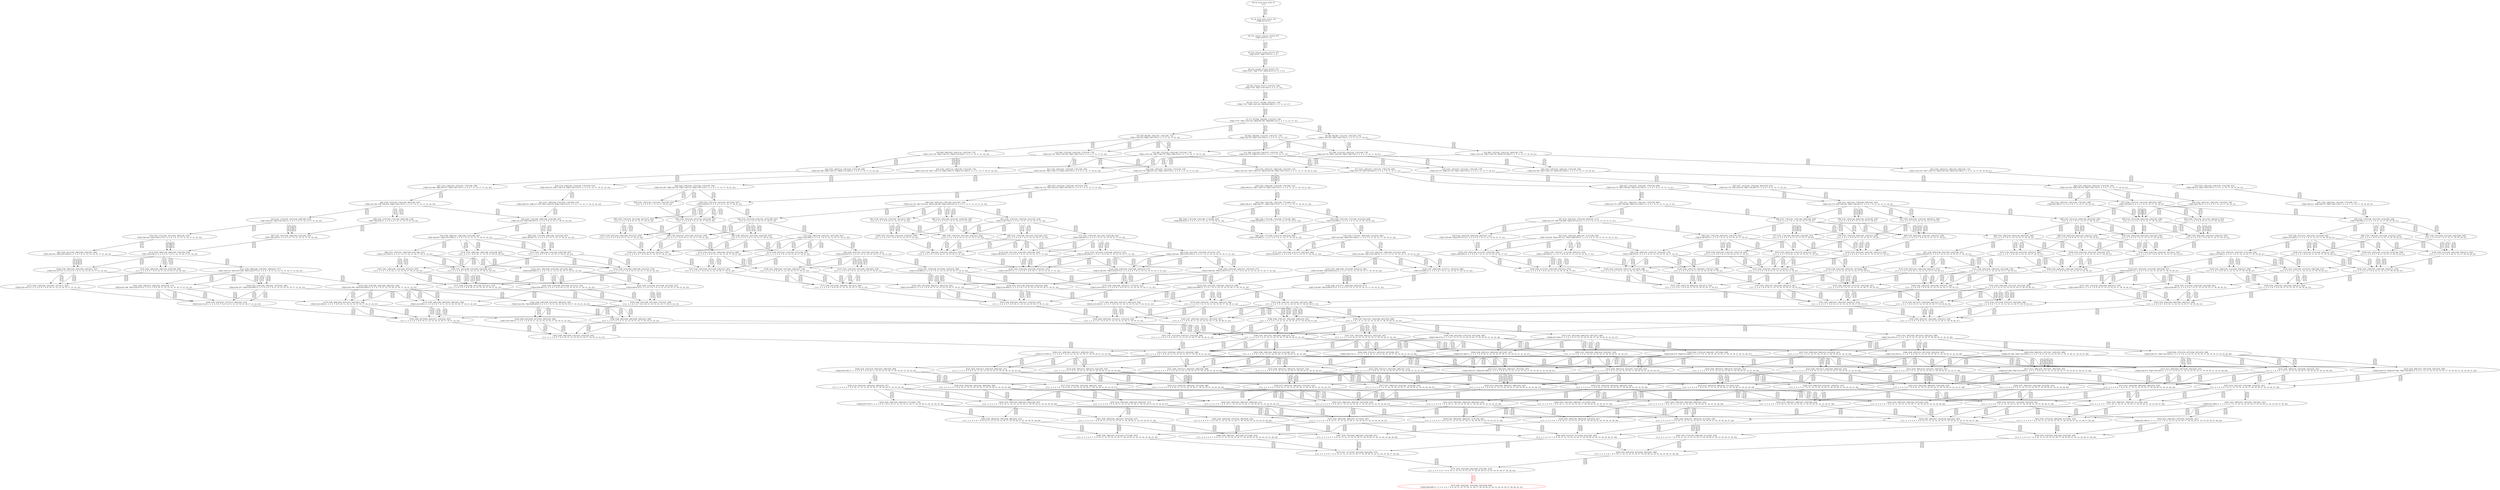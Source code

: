 digraph {
	S0[label="S0: [0, 0] [0, 0] [0, 0] [0, 0] \n{}{}"];
	S1[label="S1: [0, 0] [0, 0] [0, 0] [10, 13] \n{T0J0:10-13}{1}"];
	S2[label="S2: [10, 10] [10, 10] [10, 13] [53, 67] \n{T0J1:53-67}{1, 2}"];
	S3[label="S3: [10, 10] [10, 13] [53, 67] [77, 97] \n{T0J1:53-67, T0J2:77-97}{1, 2, 3}"];
	S4[label="S4: [10, 13] [45, 57] [53, 67] [77, 97] \n{T0J1:53-67, T0J2:77-97, T0J10:45-57}{1, 2, 3, 11}"];
	S5[label="S5: [45, 57] [53, 67] [77, 97] [103, 130] \n{T0J2:77-97, T0J11:103-130}{1, 2, 3, 11, 12}"];
	S6[label="S6: [53, 67] [77, 97] [84, 106] [103, 130] \n{T0J2:77-97, T0J11:103-130, T0J16:84-106}{1, 2, 3, 11, 12, 17}"];
	S7[label="S7: [77, 97] [84, 106] [89, 112] [103, 130] \n{T0J2:77-97, T0J11:103-130, T0J16:84-106, T0J20:89-112}{1, 2, 3, 11, 12, 17, 21}"];
	S8[label="S8: [84, 106] [89, 112] [103, 130] [142, 179] \n{T0J3:142-179, T0J11:103-130}{1, 2, 3, 4, 11, 12, 17, 21}"];
	S9[label="S9: [84, 96] [89, 112] [103, 130] [146, 174] \n{T0J11:103-130, T0J17:146-174}{1, 2, 3, 11, 12, 17, 18, 21}"];
	S10[label="S10: [89, 96] [89, 106] [103, 130] [149, 172] \n{T0J11:103-130, T0J21:149-172}{1, 2, 3, 11, 12, 17, 21, 22}"];
	S11[label="S11: [89, 112] [103, 130] [107, 135] [142, 179] \n{T0J3:142-179, T0J6:107-135}{1, 2, 3, 4, 7, 11, 12, 17, 21}"];
	S12[label="S12: [89, 112] [103, 130] [142, 174] [146, 179] \n{T0J3:142-179, T0J11:103-130, T0J17:146-174}{1, 2, 3, 4, 11, 12, 17, 18, 21}"];
	S13[label="S13: [89, 112] [103, 130] [142, 172] [149, 179] \n{T0J3:142-179, T0J11:103-130, T0J21:149-172}{1, 2, 3, 4, 11, 12, 17, 21, 22}"];
	S14[label="S14: [89, 112] [103, 130] [125, 148] [146, 174] \n{T0J11:103-130, T0J17:146-174, T0J18:125-148}{1, 2, 3, 11, 12, 17, 18, 19, 21}"];
	S15[label="S15: [89, 112] [103, 130] [146, 172] [149, 174] \n{T0J11:103-130, T0J17:146-174, T0J21:149-172}{1, 2, 3, 11, 12, 17, 18, 21, 22}"];
	S16[label="S16: [89, 106] [103, 128] [114, 130] [149, 172] \n{T0J11:103-130, T0J21:149-172, T0J22:114-128}{1, 2, 3, 11, 12, 17, 21, 22, 23}"];
	S17[label="S17: [103, 130] [107, 135] [142, 179] [159, 200] \n{T0J3:142-179, T0J7:159-200}{1, 2, 3, 4, 7, 8, 11, 12, 17, 21}"];
	S18[label="S18: [103, 130] [107, 141] [142, 174] [146, 179] \n{T0J3:142-179, T0J6:107-141, T0J17:146-174}{1, 2, 3, 4, 7, 11, 12, 17, 18, 21}"];
	S19[label="S19: [103, 130] [107, 141] [142, 172] [149, 179] \n{T0J3:142-179, T0J6:107-141, T0J21:149-172}{1, 2, 3, 4, 7, 11, 12, 17, 21, 22}"];
	S20[label="S20: [103, 130] [125, 148] [142, 174] [146, 194] \n{T0J3:142-194, T0J17:146-174, T0J18:125-148}{1, 2, 3, 4, 11, 12, 17, 18, 19, 21}"];
	S21[label="S21: [103, 130] [142, 172] [146, 174] [149, 194] \n{T0J3:142-194, T0J17:146-174, T0J21:149-172}{1, 2, 3, 4, 11, 12, 17, 18, 21, 22}"];
	S22[label="S22: [103, 128] [114, 130] [142, 172] [149, 188] \n{T0J3:142-188, T0J21:149-172, T0J22:114-128}{1, 2, 3, 4, 11, 12, 17, 21, 22, 23}"];
	S23[label="S23: [103, 130] [125, 146] [129, 148] [146, 174] \n{T0J11:103-130, T0J17:146-174, T0J18:125-148, T0J19:129-146}{1, 2, 3, 11, 12, 17, 18, 19, 20, 21}"];
	S24[label="S24: [103, 130] [125, 148] [146, 172] [149, 174] \n{T0J11:103-130, T0J17:146-174, T0J18:125-148, T0J21:149-172}{1, 2, 3, 11, 12, 17, 18, 19, 21, 22}"];
	S25[label="S25: [103, 128] [114, 130] [146, 172] [149, 174] \n{T0J11:103-130, T0J17:146-174, T0J21:149-172, T0J22:114-128}{1, 2, 3, 11, 12, 17, 18, 21, 22, 23}"];
	S26[label="S26: [107, 135] [122, 154] [142, 179] [159, 200] \n{T0J3:142-179, T0J7:159-200, T0J12:122-154}{1, 2, 3, 4, 7, 8, 11, 12, 13, 17, 21}"];
	S27[label="S27: [107, 141] [142, 179] [146, 200] [165, 218] \n{T0J3:142-179, T0J7:159-218, T0J17:146-207}{1, 2, 3, 4, 7, 8, 11, 12, 17, 18, 21}"];
	S28[label="S28: [107, 141] [142, 179] [149, 181] [163, 218] \n{T0J3:142-179, T0J7:159-218, T0J21:149-181}{1, 2, 3, 4, 7, 8, 11, 12, 17, 21, 22}"];
	S29[label="S29: [125, 148] [126, 159] [142, 174] [146, 194] \n{T0J3:142-194, T0J6:126-159, T0J17:146-174}{1, 2, 3, 4, 7, 11, 12, 17, 18, 19, 21}"];
	S30[label="S30: [126, 159] [142, 172] [146, 174] [149, 194] \n{T0J3:142-194, T0J6:126-159, T0J17:146-174, T0J21:149-172}{1, 2, 3, 4, 7, 11, 12, 17, 18, 21, 22}"];
	S31[label="S31: [114, 130] [126, 157] [142, 172] [149, 188] \n{T0J3:142-188, T0J6:126-157, T0J21:149-172}{1, 2, 3, 4, 7, 11, 12, 17, 21, 22, 23}"];
	S32[label="S32: [125, 146] [129, 148] [146, 174] [168, 212] \n{T0J3:168-212, T0J17:146-174}{1, 2, 3, 4, 11, 12, 17, 18, 19, 20, 21}"];
	S33[label="S33: [125, 148] [146, 172] [149, 174] [168, 212] \n{T0J3:168-212, T0J17:146-174, T0J21:149-172}{1, 2, 3, 4, 11, 12, 17, 18, 19, 21, 22}"];
	S34[label="S34: [114, 130] [146, 172] [149, 174] [168, 210] \n{T0J3:168-210, T0J17:146-174, T0J21:149-172}{1, 2, 3, 4, 11, 12, 17, 18, 21, 22, 23}"];
	S35[label="S35: [111, 140] [122, 154] [142, 179] [159, 200] \n{T0J3:142-179, T0J7:159-200, T0J13:111-140}{1, 2, 3, 4, 7, 8, 11, 12, 13, 14, 17, 21}"];
	S36[label="S36: [122, 165] [142, 179] [146, 200] [165, 218] \n{T0J3:142-179, T0J7:159-218, T0J17:146-207}{1, 2, 3, 4, 7, 8, 11, 12, 13, 17, 18, 21}"];
	S37[label="S37: [126, 179] [142, 181] [146, 200] [165, 236] \n{T0J7:159-236}{1, 2, 3, 4, 7, 8, 11, 12, 17, 18, 19, 21}"];
	S38[label="S38: [126, 165] [142, 179] [149, 181] [163, 218] \n{T0J3:142-179, T0J7:159-218, T0J12:126-165, T0J21:149-181}{1, 2, 3, 4, 7, 8, 11, 12, 13, 17, 21, 22}"];
	S39[label="S39: [142, 179] [146, 181] [149, 207] [169, 247] \n{T0J7:159-247}{1, 2, 3, 4, 7, 8, 11, 12, 17, 18, 21, 22}"];
	S40[label="S40: [126, 157] [142, 172] [149, 188] [184, 218] \n{T0J3:142-188, T0J7:184-218, T0J21:149-172}{1, 2, 3, 4, 7, 8, 11, 12, 17, 21, 22, 23}"];
	S41[label="S41: [129, 148] [146, 174] [148, 175] [168, 212] \n{T0J3:168-212, T0J6:148-175, T0J17:146-174}{1, 2, 3, 4, 7, 11, 12, 17, 18, 19, 20, 21}"];
	S42[label="S42: [146, 172] [148, 174] [149, 177] [168, 212] \n{T0J3:168-212, T0J6:148-177, T0J21:149-172}{1, 2, 3, 4, 7, 11, 12, 17, 18, 19, 21, 22}"];
	S43[label="S43: [137, 159] [146, 172] [149, 174] [168, 210] \n{T0J3:168-210, T0J6:137-159, T0J17:146-174, T0J21:149-172}{1, 2, 3, 4, 7, 11, 12, 17, 18, 21, 22, 23}"];
	S44[label="S44: [142, 148] [142, 159] [146, 174] [182, 199] \n{T0J4:182-199}{1, 2, 3, 4, 5, 6, 7, 11, 12, 17, 18, 19, 21}"];
	S45[label="S45: [142, 148] [142, 159] [146, 174] [164, 176] \n{T0J5:164-176}{1, 2, 3, 4, 5, 6, 7, 11, 12, 17, 18, 19, 21}"];
	S46[label="S46: [142, 159] [146, 172] [149, 174] [164, 210] \n{}{1, 2, 3, 4, 5, 6, 7, 11, 12, 17, 18, 21, 22}"];
	S47[label="S47: [122, 154] [142, 179] [159, 200] [167, 211] \n{T0J3:142-179, T0J7:159-200, T0J14:167-211}{1, 2, 3, 4, 7, 8, 11, 12, 13, 14, 15, 17, 21}"];
	S48[label="S48: [122, 170] [142, 179] [146, 200] [165, 218] \n{}{1, 2, 3, 4, 7, 8, 11, 12, 13, 14, 17, 18, 21}"];
	S49[label="S49: [142, 181] [145, 200] [146, 203] [165, 236] \n{}{1, 2, 3, 4, 7, 8, 11, 12, 13, 17, 18, 19, 21}"];
	S50[label="S50: [142, 179] [146, 181] [165, 212] [166, 236] \n{T0J7:159-236}{1, 2, 3, 4, 7, 8, 11, 12, 17, 18, 19, 20, 21}"];
	S51[label="S51: [130, 170] [142, 179] [149, 181] [163, 218] \n{T0J13:130-170}{1, 2, 3, 4, 7, 8, 11, 12, 13, 14, 17, 21, 22}"];
	S52[label="S52: [142, 181] [149, 203] [161, 207] [169, 247] \n{}{1, 2, 3, 4, 7, 8, 11, 12, 13, 17, 18, 21, 22}"];
	S53[label="S53: [142, 172] [145, 181] [149, 188] [184, 218] \n{T0J7:184-218, T0J12:145-181}{1, 2, 3, 4, 7, 8, 11, 12, 13, 17, 21, 22, 23}"];
	S54[label="S54: [142, 172] [149, 188] [168, 210] [188, 247] \n{T0J3:142-210, T0J7:184-247}{1, 2, 3, 4, 7, 8, 11, 12, 17, 18, 21, 22, 23}"];
	S55[label="S55: [148, 174] [149, 177] [168, 212] [216, 260] \n{T0J7:216-260}{1, 2, 3, 4, 7, 8, 11, 12, 17, 18, 19, 21, 22}"];
	S56[label="S56: [142, 165] [146, 200] [164, 216] [165, 218] \n{}{1, 2, 3, 4, 5, 6, 7, 8, 11, 12, 13, 17, 18, 21}"];
	S57[label="S57: [159, 165] [159, 179] [165, 200] [213, 239] \n{}{1, 2, 3, 4, 7, 8, 9, 10, 11, 12, 13, 17, 18, 21}"];
	S58[label="S58: [142, 181] [146, 200] [164, 230] [165, 236] \n{}{1, 2, 3, 4, 5, 6, 7, 8, 11, 12, 17, 18, 19, 21}"];
	S59[label="S59: [159, 179] [159, 181] [165, 200] [213, 253] \n{}{1, 2, 3, 4, 7, 8, 9, 10, 11, 12, 17, 18, 19, 21}"];
	S60[label="S60: [142, 165] [149, 181] [163, 216] [164, 218] \n{}{1, 2, 3, 4, 5, 6, 7, 8, 11, 12, 13, 17, 21, 22}"];
	S61[label="S61: [159, 165] [159, 179] [163, 181] [213, 239] \n{}{1, 2, 3, 4, 7, 8, 9, 10, 11, 12, 13, 17, 21, 22}"];
	S62[label="S62: [146, 181] [149, 207] [164, 230] [169, 247] \n{}{1, 2, 3, 4, 5, 6, 7, 8, 11, 12, 17, 18, 21, 22}"];
	S63[label="S63: [159, 179] [159, 181] [169, 207] [213, 253] \n{}{1, 2, 3, 4, 7, 8, 9, 10, 11, 12, 17, 18, 21, 22}"];
	S64[label="S64: [142, 157] [149, 172] [164, 208] [184, 218] \n{T0J7:184-218}{1, 2, 3, 4, 5, 6, 7, 8, 11, 12, 17, 21, 22, 23}"];
	S65[label="S65: [168, 172] [168, 174] [168, 177] [208, 223] \n{T0J4:208-223}{1, 2, 3, 4, 5, 6, 7, 11, 12, 17, 18, 19, 21, 22}"];
	S66[label="S66: [168, 172] [168, 174] [168, 177] [190, 200] \n{T0J5:190-200}{1, 2, 3, 4, 5, 6, 7, 11, 12, 17, 18, 19, 21, 22}"];
	S67[label="S67: [142, 179] [159, 200] [167, 211] [198, 250] \n{T0J7:159-200, T0J14:167-211, T0J15:198-250}{1, 2, 3, 4, 7, 8, 11, 12, 13, 14, 15, 16, 17, 21}"];
	S68[label="S68: [142, 179] [146, 200] [165, 218] [178, 241] \n{T0J14:167-241}{1, 2, 3, 4, 7, 8, 11, 12, 13, 14, 15, 17, 18, 21}"];
	S69[label="S69: [142, 186] [146, 200] [146, 203] [165, 236] \n{}{1, 2, 3, 4, 7, 8, 11, 12, 13, 14, 17, 18, 19, 21}"];
	S70[label="S70: [146, 181] [161, 203] [165, 212] [166, 236] \n{T0J12:161-203}{1, 2, 3, 4, 7, 8, 11, 12, 13, 17, 18, 19, 20, 21}"];
	S71[label="S71: [142, 179] [149, 181] [163, 218] [186, 241] \n{T0J14:186-241}{1, 2, 3, 4, 7, 8, 11, 12, 13, 14, 15, 17, 21, 22}"];
	S72[label="S72: [146, 186] [149, 203] [161, 207] [169, 247] \n{T0J13:146-186}{1, 2, 3, 4, 7, 8, 11, 12, 13, 14, 17, 18, 21, 22}"];
	S73[label="S73: [145, 177] [146, 181] [149, 188] [184, 218] \n{T0J7:184-218, T0J13:146-177}{1, 2, 3, 4, 7, 8, 11, 12, 13, 14, 17, 21, 22, 23}"];
	S74[label="S74: [149, 188] [161, 196] [168, 210] [188, 247] \n{T0J7:184-247, T0J12:161-196}{1, 2, 3, 4, 7, 8, 11, 12, 13, 17, 18, 21, 22, 23}"];
	S75[label="S75: [149, 177] [167, 198] [168, 212] [216, 260] \n{T0J7:216-260, T0J12:167-198}{1, 2, 3, 4, 7, 8, 11, 12, 13, 17, 18, 19, 21, 22}"];
	S76[label="S76: [142, 154] [159, 200] [164, 205] [167, 211] \n{T0J7:159-200, T0J14:167-211}{1, 2, 3, 4, 5, 6, 7, 8, 11, 12, 13, 14, 15, 17, 21}"];
	S77[label="S77: [142, 179] [146, 200] [164, 218] [165, 221] \n{}{1, 2, 3, 4, 5, 6, 7, 8, 11, 12, 13, 14, 17, 18, 21}"];
	S78[label="S78: [159, 179] [159, 200] [165, 218] [213, 244] \n{}{1, 2, 3, 4, 7, 8, 9, 10, 11, 12, 13, 14, 17, 18, 21}"];
	S79[label="S79: [145, 200] [146, 205] [164, 232] [165, 236] \n{}{1, 2, 3, 4, 5, 6, 7, 8, 11, 12, 13, 17, 18, 19, 21}"];
	S80[label="S80: [159, 200] [159, 203] [165, 236] [213, 255] \n{}{1, 2, 3, 4, 7, 8, 9, 10, 11, 12, 13, 17, 18, 19, 21}"];
	S81[label="S81: [146, 181] [164, 212] [165, 230] [166, 236] \n{}{1, 2, 3, 4, 5, 6, 7, 8, 11, 12, 17, 18, 19, 20, 21}"];
	S82[label="S82: [159, 179] [165, 181] [166, 212] [213, 253] \n{}{1, 2, 3, 4, 7, 8, 9, 10, 11, 12, 17, 18, 19, 20, 21}"];
	S83[label="S83: [142, 179] [149, 181] [163, 218] [164, 221] \n{}{1, 2, 3, 4, 5, 6, 7, 8, 11, 12, 13, 14, 17, 21, 22}"];
	S84[label="S84: [159, 179] [159, 181] [163, 218] [213, 244] \n{}{1, 2, 3, 4, 7, 8, 9, 10, 11, 12, 13, 14, 17, 21, 22}"];
	S85[label="S85: [149, 205] [161, 207] [164, 232] [169, 247] \n{}{1, 2, 3, 4, 5, 6, 7, 8, 11, 12, 13, 17, 18, 21, 22}"];
	S86[label="S86: [159, 203] [161, 207] [169, 247] [213, 255] \n{}{1, 2, 3, 4, 7, 8, 9, 10, 11, 12, 13, 17, 18, 21, 22}"];
	S87[label="S87: [145, 181] [149, 188] [164, 218] [184, 223] \n{T0J7:184-218}{1, 2, 3, 4, 5, 6, 7, 8, 11, 12, 13, 17, 21, 22, 23}"];
	S88[label="S88: [149, 172] [164, 188] [168, 223] [188, 247] \n{T0J7:184-247}{1, 2, 3, 4, 5, 6, 7, 8, 11, 12, 17, 18, 21, 22, 23}"];
	S89[label="S89: [149, 177] [168, 212] [170, 225] [216, 260] \n{T0J7:216-260}{1, 2, 3, 4, 5, 6, 7, 8, 11, 12, 17, 18, 19, 21, 22}"];
	S90[label="S90: [146, 200] [165, 218] [178, 250] [204, 275] \n{T0J15:198-275}{1, 2, 3, 4, 7, 8, 11, 12, 13, 14, 15, 16, 17, 18, 21}"];
	S91[label="S91: [146, 200] [146, 203] [165, 236] [198, 257] \n{T0J14:198-257}{1, 2, 3, 4, 7, 8, 11, 12, 13, 14, 15, 17, 18, 19, 21}"];
	S92[label="S92: [150, 186] [161, 203] [165, 212] [166, 236] \n{T0J13:150-186}{1, 2, 3, 4, 7, 8, 11, 12, 13, 14, 17, 18, 19, 20, 21}"];
	S93[label="S93: [149, 181] [163, 218] [186, 241] [218, 275] \n{T0J14:186-241, T0J15:218-275}{1, 2, 3, 4, 7, 8, 11, 12, 13, 14, 15, 16, 17, 21, 22}"];
	S94[label="S94: [149, 203] [161, 207] [169, 247] [202, 257] \n{T0J14:202-257}{1, 2, 3, 4, 7, 8, 11, 12, 13, 14, 15, 17, 18, 21, 22}"];
	S95[label="S95: [146, 181] [149, 188] [184, 218] [201, 248] \n{T0J7:184-218, T0J14:201-248}{1, 2, 3, 4, 7, 8, 11, 12, 13, 14, 15, 17, 21, 22, 23}"];
	S96[label="S96: [153, 193] [161, 196] [168, 210] [188, 247] \n{T0J13:153-193}{1, 2, 3, 4, 7, 8, 11, 12, 13, 14, 17, 18, 21, 22, 23}"];
	S97[label="S97: [153, 182] [167, 198] [168, 212] [216, 260] \n{T0J7:216-260, T0J13:153-182}{1, 2, 3, 4, 7, 8, 11, 12, 13, 14, 17, 18, 19, 21, 22}"];
	S98[label="S98: [159, 200] [164, 216] [165, 218] [213, 239] \n{}{1, 2, 3, 4, 5, 6, 7, 8, 9, 10, 11, 12, 13, 17, 18, 21}"];
	S99[label="S99: [159, 200] [164, 230] [165, 236] [213, 255] \n{}{1, 2, 3, 4, 5, 6, 7, 8, 9, 10, 11, 12, 17, 18, 19, 21}"];
	S100[label="S100: [159, 181] [163, 216] [164, 218] [213, 239] \n{}{1, 2, 3, 4, 5, 6, 7, 8, 9, 10, 11, 12, 13, 17, 21, 22}"];
	S101[label="S101: [159, 207] [164, 230] [169, 247] [213, 255] \n{}{1, 2, 3, 4, 5, 6, 7, 8, 9, 10, 11, 12, 17, 18, 21, 22}"];
	S102[label="S102: [159, 200] [164, 211] [167, 230] [198, 250] \n{T0J15:198-250}{1, 2, 3, 4, 5, 6, 7, 8, 11, 12, 13, 14, 15, 16, 17, 21}"];
	S103[label="S103: [159, 179] [167, 211] [198, 250] [213, 253] \n{T0J15:198-250}{1, 2, 3, 4, 7, 8, 9, 10, 11, 12, 13, 14, 15, 16, 17, 21}"];
	S104[label="S104: [146, 200] [164, 218] [165, 230] [178, 250] \n{}{1, 2, 3, 4, 5, 6, 7, 8, 11, 12, 13, 14, 15, 17, 18, 21}"];
	S105[label="S105: [159, 200] [165, 218] [178, 244] [213, 253] \n{}{1, 2, 3, 4, 7, 8, 9, 10, 11, 12, 13, 14, 15, 17, 18, 21}"];
	S106[label="S106: [146, 205] [146, 205] [164, 236] [165, 237] \n{}{1, 2, 3, 4, 5, 6, 7, 8, 11, 12, 13, 14, 17, 18, 19, 21}"];
	S107[label="S107: [159, 203] [159, 205] [165, 236] [213, 260] \n{}{1, 2, 3, 4, 7, 8, 9, 10, 11, 12, 13, 14, 17, 18, 19, 21}"];
	S108[label="S108: [161, 205] [165, 212] [165, 232] [166, 236] \n{}{1, 2, 3, 4, 5, 6, 7, 8, 11, 12, 13, 17, 18, 19, 20, 21}"];
	S109[label="S109: [161, 203] [165, 212] [166, 236] [213, 255] \n{}{1, 2, 3, 4, 7, 8, 9, 10, 11, 12, 13, 17, 18, 19, 20, 21}"];
	S110[label="S110: [149, 181] [163, 218] [164, 230] [186, 250] \n{T0J14:186-250}{1, 2, 3, 4, 5, 6, 7, 8, 11, 12, 13, 14, 15, 17, 21, 22}"];
	S111[label="S111: [159, 181] [163, 218] [186, 244] [213, 253] \n{T0J14:186-250}{1, 2, 3, 4, 7, 8, 9, 10, 11, 12, 13, 14, 15, 17, 21, 22}"];
	S112[label="S112: [149, 207] [161, 210] [164, 237] [169, 247] \n{}{1, 2, 3, 4, 5, 6, 7, 8, 11, 12, 13, 14, 17, 18, 21, 22}"];
	S113[label="S113: [159, 207] [161, 208] [169, 247] [213, 260] \n{}{1, 2, 3, 4, 7, 8, 9, 10, 11, 12, 13, 14, 17, 18, 21, 22}"];
	S114[label="S114: [146, 186] [149, 188] [164, 218] [184, 228] \n{T0J7:184-218}{1, 2, 3, 4, 5, 6, 7, 8, 11, 12, 13, 14, 17, 21, 22, 23}"];
	S115[label="S115: [161, 196] [168, 210] [168, 239] [188, 247] \n{}{1, 2, 3, 4, 5, 6, 7, 8, 11, 12, 13, 17, 18, 21, 22, 23}"];
	S116[label="S116: [184, 188] [184, 196] [188, 210] [238, 262] \n{}{1, 2, 3, 4, 7, 8, 9, 10, 11, 12, 13, 17, 18, 21, 22, 23}"];
	S117[label="S117: [167, 201] [168, 212] [170, 228] [216, 260] \n{T0J7:216-260}{1, 2, 3, 4, 5, 6, 7, 8, 11, 12, 13, 17, 18, 19, 21, 22}"];
	S118[label="S118: [146, 218] [165, 250] [187, 257] [204, 296] \n{}{1, 2, 3, 4, 7, 8, 11, 12, 13, 14, 15, 16, 17, 18, 19, 21}"];
	S119[label="S119: [161, 203] [165, 212] [166, 236] [206, 257] \n{T0J14:206-257}{1, 2, 3, 4, 7, 8, 11, 12, 13, 14, 15, 17, 18, 19, 20, 21}"];
	S120[label="S120: [161, 218] [169, 247] [202, 259] [218, 299] \n{T0J15:218-299}{1, 2, 3, 4, 7, 8, 11, 12, 13, 14, 15, 16, 17, 18, 21, 22}"];
	S121[label="S121: [149, 188] [184, 218] [201, 248] [222, 277] \n{T0J7:184-218, T0J14:201-248, T0J15:222-277}{1, 2, 3, 4, 7, 8, 11, 12, 13, 14, 15, 16, 17, 21, 22, 23}"];
	S122[label="S122: [161, 196] [168, 210] [188, 247] [209, 264] \n{T0J14:209-264}{1, 2, 3, 4, 7, 8, 11, 12, 13, 14, 15, 17, 18, 21, 22, 23}"];
	S123[label="S123: [167, 198] [168, 212] [209, 253] [216, 260] \n{T0J7:216-260, T0J14:209-253}{1, 2, 3, 4, 7, 8, 11, 12, 13, 14, 15, 17, 18, 19, 21, 22}"];
	S124[label="S124: [159, 205] [164, 218] [165, 230] [213, 253] \n{}{1, 2, 3, 4, 5, 6, 7, 8, 9, 10, 11, 12, 13, 14, 17, 18, 21}"];
	S125[label="S125: [159, 224] [164, 236] [165, 251] [213, 274] \n{}{1, 2, 3, 4, 5, 6, 7, 8, 9, 10, 11, 12, 13, 17, 18, 19, 21}"];
	S126[label="S126: [164, 212] [165, 230] [166, 236] [213, 255] \n{}{1, 2, 3, 4, 5, 6, 7, 8, 9, 10, 11, 12, 17, 18, 19, 20, 21}"];
	S127[label="S127: [159, 186] [163, 218] [164, 230] [213, 253] \n{}{1, 2, 3, 4, 5, 6, 7, 8, 9, 10, 11, 12, 13, 14, 17, 21, 22}"];
	S128[label="S128: [161, 230] [164, 247] [169, 254] [213, 279] \n{}{1, 2, 3, 4, 5, 6, 7, 8, 9, 10, 11, 12, 13, 17, 18, 21, 22}"];
	S129[label="S129: [164, 218] [165, 250] [178, 251] [204, 296] \n{}{1, 2, 3, 4, 5, 6, 7, 8, 11, 12, 13, 14, 15, 16, 17, 18, 21}"];
	S130[label="S130: [165, 218] [178, 250] [204, 274] [213, 296] \n{}{1, 2, 3, 4, 7, 8, 9, 10, 11, 12, 13, 14, 15, 16, 17, 18, 21}"];
	S131[label="S131: [146, 205] [164, 236] [165, 251] [198, 276] \n{}{1, 2, 3, 4, 5, 6, 7, 8, 11, 12, 13, 14, 15, 17, 18, 19, 21}"];
	S132[label="S132: [159, 205] [165, 236] [198, 260] [213, 274] \n{}{1, 2, 3, 4, 7, 8, 9, 10, 11, 12, 13, 14, 15, 17, 18, 19, 21}"];
	S133[label="S133: [161, 210] [165, 212] [165, 236] [166, 237] \n{}{1, 2, 3, 4, 5, 6, 7, 8, 11, 12, 13, 14, 17, 18, 19, 20, 21}"];
	S134[label="S134: [161, 208] [165, 212] [166, 236] [213, 260] \n{}{1, 2, 3, 4, 7, 8, 9, 10, 11, 12, 13, 14, 17, 18, 19, 20, 21}"];
	S135[label="S135: [163, 218] [164, 232] [186, 250] [218, 277] \n{T0J14:186-250, T0J15:218-277}{1, 2, 3, 4, 5, 6, 7, 8, 11, 12, 13, 14, 15, 16, 17, 21, 22}"];
	S136[label="S136: [163, 218] [186, 244] [213, 255] [218, 277] \n{T0J14:186-250, T0J15:218-277}{1, 2, 3, 4, 7, 8, 9, 10, 11, 12, 13, 14, 15, 16, 17, 21, 22}"];
	S137[label="S137: [161, 210] [164, 247] [169, 254] [202, 278] \n{}{1, 2, 3, 4, 5, 6, 7, 8, 11, 12, 13, 14, 15, 17, 18, 21, 22}"];
	S138[label="S138: [161, 208] [169, 247] [202, 260] [213, 278] \n{}{1, 2, 3, 4, 7, 8, 9, 10, 11, 12, 13, 14, 15, 17, 18, 21, 22}"];
	S139[label="S139: [149, 188] [164, 218] [184, 232] [201, 257] \n{T0J14:201-257}{1, 2, 3, 4, 5, 6, 7, 8, 11, 12, 13, 14, 15, 17, 21, 22, 23}"];
	S140[label="S140: [161, 201] [168, 210] [168, 244] [188, 247] \n{}{1, 2, 3, 4, 5, 6, 7, 8, 11, 12, 13, 14, 17, 18, 21, 22, 23}"];
	S141[label="S141: [161, 196] [168, 210] [188, 247] [213, 267] \n{}{1, 2, 3, 4, 7, 8, 9, 10, 11, 12, 13, 14, 17, 18, 21, 22, 23}"];
	S142[label="S142: [167, 206] [168, 212] [171, 233] [216, 260] \n{T0J7:216-260}{1, 2, 3, 4, 5, 6, 7, 8, 11, 12, 13, 14, 17, 18, 19, 21, 22}"];
	S143[label="S143: [165, 250] [166, 257] [187, 261] [204, 299] \n{}{1, 2, 3, 4, 7, 8, 11, 12, 13, 14, 15, 16, 17, 18, 19, 20, 21}"];
	S144[label="S144: [168, 247] [202, 259] [202, 263] [218, 299] \n{T0J15:218-299}{1, 2, 3, 4, 7, 8, 11, 12, 13, 14, 15, 16, 17, 18, 19, 21, 22}"];
	S145[label="S145: [168, 218] [188, 248] [209, 266] [222, 292] \n{T0J14:201-264, T0J15:222-292}{1, 2, 3, 4, 7, 8, 11, 12, 13, 14, 15, 16, 17, 18, 21, 22, 23}"];
	S146[label="S146: [164, 211] [167, 230] [198, 250] [213, 274] \n{}{1, 2, 3, 4, 5, 6, 7, 8, 9, 10, 11, 12, 13, 14, 15, 16, 17, 21}"];
	S147[label="S147: [164, 218] [165, 244] [178, 253] [213, 276] \n{}{1, 2, 3, 4, 5, 6, 7, 8, 9, 10, 11, 12, 13, 14, 15, 17, 18, 21}"];
	S148[label="S148: [159, 229] [164, 236] [165, 254] [213, 279] \n{}{1, 2, 3, 4, 5, 6, 7, 8, 9, 10, 11, 12, 13, 14, 17, 18, 19, 21}"];
	S149[label="S149: [165, 230] [165, 236] [166, 254] [213, 279] \n{}{1, 2, 3, 4, 5, 6, 7, 8, 9, 10, 11, 12, 13, 17, 18, 19, 20, 21}"];
	S150[label="S150: [163, 218] [164, 232] [186, 253] [213, 257] \n{T0J14:186-257}{1, 2, 3, 4, 5, 6, 7, 8, 9, 10, 11, 12, 13, 14, 15, 17, 21, 22}"];
	S151[label="S151: [161, 235] [164, 247] [169, 258] [213, 281] \n{}{1, 2, 3, 4, 5, 6, 7, 8, 9, 10, 11, 12, 13, 14, 17, 18, 21, 22}"];
	S152[label="S152: [184, 186] [184, 188] [184, 228] [238, 260] \n{}{1, 2, 3, 4, 5, 6, 7, 8, 9, 10, 11, 12, 13, 14, 17, 21, 22, 23}"];
	S153[label="S153: [168, 210] [168, 239] [188, 247] [215, 270] \n{}{1, 2, 3, 4, 5, 6, 7, 8, 9, 10, 11, 12, 13, 17, 18, 21, 22, 23}"];
	S154[label="S154: [164, 250] [165, 257] [187, 276] [204, 301] \n{}{1, 2, 3, 4, 5, 6, 7, 8, 11, 12, 13, 14, 15, 16, 17, 18, 19, 21}"];
	S155[label="S155: [165, 250] [187, 263] [204, 285] [213, 301] \n{}{1, 2, 3, 4, 7, 8, 9, 10, 11, 12, 13, 14, 15, 16, 17, 18, 19, 21}"];
	S156[label="S156: [165, 212] [165, 236] [166, 254] [206, 281] \n{T0J14:206-281}{1, 2, 3, 4, 5, 6, 7, 8, 11, 12, 13, 14, 15, 17, 18, 19, 20, 21}"];
	S157[label="S157: [165, 212] [166, 236] [206, 260] [215, 279] \n{T0J14:206-279}{1, 2, 3, 4, 7, 8, 9, 10, 11, 12, 13, 14, 15, 17, 18, 19, 20, 21}"];
	S158[label="S158: [164, 247] [169, 259] [202, 278] [218, 306] \n{T0J15:218-306}{1, 2, 3, 4, 5, 6, 7, 8, 11, 12, 13, 14, 15, 16, 17, 18, 21, 22}"];
	S159[label="S159: [169, 247] [202, 260] [213, 285] [218, 304] \n{T0J15:218-304}{1, 2, 3, 4, 7, 8, 9, 10, 11, 12, 13, 14, 15, 16, 17, 18, 21, 22}"];
	S160[label="S160: [164, 218] [184, 239] [201, 257] [222, 284] \n{T0J14:201-257, T0J15:222-284}{1, 2, 3, 4, 5, 6, 7, 8, 11, 12, 13, 14, 15, 16, 17, 21, 22, 23}"];
	S161[label="S161: [184, 188] [201, 248] [222, 262] [238, 277] \n{T0J14:201-248, T0J15:222-277}{1, 2, 3, 4, 7, 8, 9, 10, 11, 12, 13, 14, 15, 16, 17, 21, 22, 23}"];
	S162[label="S162: [168, 210] [168, 247] [188, 247] [209, 272] \n{T0J14:209-272}{1, 2, 3, 4, 5, 6, 7, 8, 11, 12, 13, 14, 15, 17, 18, 21, 22, 23}"];
	S163[label="S163: [168, 210] [188, 247] [209, 267] [215, 270] \n{T0J14:209-267}{1, 2, 3, 4, 7, 8, 9, 10, 11, 12, 13, 14, 15, 17, 18, 21, 22, 23}"];
	S164[label="S164: [168, 212] [171, 249] [209, 260] [216, 277] \n{T0J7:216-260, T0J14:209-277}{1, 2, 3, 4, 5, 6, 7, 8, 11, 12, 13, 14, 15, 17, 18, 19, 21, 22}"];
	S165[label="S165: [166, 259] [187, 261] [204, 287] [218, 299] \n{}{1, 2, 3, 4, 7, 8, 11, 12, 13, 14, 15, 16, 17, 18, 19, 20, 21, 22}"];
	S166[label="S166: [188, 248] [209, 263] [209, 266] [222, 292] \n{T0J15:222-292, T0J18:209-263}{1, 2, 3, 4, 7, 8, 11, 12, 13, 14, 15, 16, 17, 18, 19, 21, 22, 23}"];
	S167[label="S167: [165, 250] [178, 269] [204, 292] [213, 314] \n{}{1, 2, 3, 4, 5, 6, 7, 8, 9, 10, 11, 12, 13, 14, 15, 16, 17, 18, 21}"];
	S168[label="S168: [164, 236] [165, 256] [198, 279] [213, 300] \n{}{1, 2, 3, 4, 5, 6, 7, 8, 9, 10, 11, 12, 13, 14, 15, 17, 18, 19, 21}"];
	S169[label="S169: [165, 235] [165, 236] [166, 259] [213, 284] \n{}{1, 2, 3, 4, 5, 6, 7, 8, 9, 10, 11, 12, 13, 14, 17, 18, 19, 20, 21}"];
	S170[label="S170: [164, 244] [186, 255] [213, 277] [218, 314] \n{T0J15:218-314}{1, 2, 3, 4, 5, 6, 7, 8, 9, 10, 11, 12, 13, 14, 15, 16, 17, 21, 22}"];
	S171[label="S171: [164, 247] [169, 259] [202, 281] [213, 306] \n{}{1, 2, 3, 4, 5, 6, 7, 8, 9, 10, 11, 12, 13, 14, 15, 17, 18, 21, 22}"];
	S172[label="S172: [164, 218] [184, 232] [201, 257] [213, 262] \n{T0J14:201-257}{1, 2, 3, 4, 5, 6, 7, 8, 9, 10, 11, 12, 13, 14, 15, 17, 21, 22, 23}"];
	S173[label="S173: [168, 215] [168, 247] [188, 247] [213, 275] \n{}{1, 2, 3, 4, 5, 6, 7, 8, 9, 10, 11, 12, 13, 14, 17, 18, 21, 22, 23}"];
	S174[label="S174: [165, 257] [166, 276] [187, 300] [204, 308] \n{}{1, 2, 3, 4, 5, 6, 7, 8, 11, 12, 13, 14, 15, 16, 17, 18, 19, 20, 21}"];
	S175[label="S175: [166, 261] [187, 263] [204, 285] [213, 307] \n{}{1, 2, 3, 4, 7, 8, 9, 10, 11, 12, 13, 14, 15, 16, 17, 18, 19, 20, 21}"];
	S176[label="S176: [169, 259] [202, 278] [202, 299] [218, 308] \n{}{1, 2, 3, 4, 5, 6, 7, 8, 11, 12, 13, 14, 15, 16, 17, 18, 19, 21, 22}"];
	S177[label="S177: [202, 260] [202, 263] [213, 285] [218, 304] \n{T0J15:218-304}{1, 2, 3, 4, 7, 8, 9, 10, 11, 12, 13, 14, 15, 16, 17, 18, 19, 21, 22}"];
	S178[label="S178: [168, 248] [188, 266] [209, 284] [222, 306] \n{T0J15:222-306}{1, 2, 3, 4, 5, 6, 7, 8, 11, 12, 13, 14, 15, 16, 17, 18, 21, 22, 23}"];
	S179[label="S179: [188, 248] [209, 267] [215, 285] [222, 306] \n{T0J15:222-306}{1, 2, 3, 4, 7, 8, 9, 10, 11, 12, 13, 14, 15, 16, 17, 18, 21, 22, 23}"];
	S180[label="S180: [187, 261] [191, 263] [204, 287] [218, 299] \n{}{1, 2, 3, 4, 7, 8, 11, 12, 13, 14, 15, 16, 17, 18, 19, 20, 21, 22, 23}"];
	S181[label="S181: [165, 269] [187, 292] [204, 302] [213, 332] \n{}{1, 2, 3, 4, 5, 6, 7, 8, 9, 10, 11, 12, 13, 14, 15, 16, 17, 18, 19, 21}"];
	S182[label="S182: [165, 236] [166, 260] [206, 284] [215, 306] \n{}{1, 2, 3, 4, 5, 6, 7, 8, 9, 10, 11, 12, 13, 14, 15, 17, 18, 19, 20, 21}"];
	S183[label="S183: [169, 260] [202, 285] [213, 314] [218, 343] \n{}{1, 2, 3, 4, 5, 6, 7, 8, 9, 10, 11, 12, 13, 14, 15, 16, 17, 18, 21, 22}"];
	S184[label="S184: [184, 239] [201, 257] [213, 284] [222, 314] \n{T0J15:222-314}{1, 2, 3, 4, 5, 6, 7, 8, 9, 10, 11, 12, 13, 14, 15, 16, 17, 21, 22, 23}"];
	S185[label="S185: [168, 247] [188, 261] [209, 275] [215, 286] \n{}{1, 2, 3, 4, 5, 6, 7, 8, 9, 10, 11, 12, 13, 14, 15, 17, 18, 21, 22, 23}"];
	S186[label="S186: [166, 278] [187, 300] [204, 308] [218, 333] \n{}{1, 2, 3, 4, 5, 6, 7, 8, 11, 12, 13, 14, 15, 16, 17, 18, 19, 20, 21, 22}"];
	S187[label="S187: [187, 263] [204, 285] [213, 287] [220, 307] \n{}{1, 2, 3, 4, 7, 8, 9, 10, 11, 12, 13, 14, 15, 16, 17, 18, 19, 20, 21, 22}"];
	S188[label="S188: [188, 266] [209, 284] [209, 300] [222, 306] \n{}{1, 2, 3, 4, 5, 6, 7, 8, 11, 12, 13, 14, 15, 16, 17, 18, 19, 21, 22, 23}"];
	S189[label="S189: [209, 263] [209, 267] [222, 285] [229, 306] \n{T0J15:222-306}{1, 2, 3, 4, 7, 8, 9, 10, 11, 12, 13, 14, 15, 16, 17, 18, 19, 21, 22, 23}"];
	S190[label="S190: [198, 263] [204, 274] [218, 287] [248, 299] \n{T0J25:248-274}{1, 2, 3, 4, 7, 8, 11, 12, 13, 14, 15, 16, 17, 18, 19, 20, 21, 22, 23, 26}"];
	S191[label="S191: [191, 263] [204, 286] [218, 287] [247, 299] \n{T0J26:247-286}{1, 2, 3, 4, 7, 8, 11, 12, 13, 14, 15, 16, 17, 18, 19, 20, 21, 22, 23, 27}"];
	S192[label="S192: [191, 263] [204, 287] [218, 293] [252, 299] \n{T0J27:252-293}{1, 2, 3, 4, 7, 8, 11, 12, 13, 14, 15, 16, 17, 18, 19, 20, 21, 22, 23, 28}"];
	S193[label="S193: [166, 292] [187, 302] [204, 319] [213, 332] \n{}{1, 2, 3, 4, 5, 6, 7, 8, 9, 10, 11, 12, 13, 14, 15, 16, 17, 18, 19, 20, 21}"];
	S194[label="S194: [202, 285] [202, 312] [213, 314] [218, 343] \n{}{1, 2, 3, 4, 5, 6, 7, 8, 9, 10, 11, 12, 13, 14, 15, 16, 17, 18, 19, 21, 22}"];
	S195[label="S195: [188, 267] [209, 285] [215, 314] [222, 343] \n{}{1, 2, 3, 4, 5, 6, 7, 8, 9, 10, 11, 12, 13, 14, 15, 16, 17, 18, 21, 22, 23}"];
	S196[label="S196: [187, 291] [191, 300] [204, 308] [218, 333] \n{}{1, 2, 3, 4, 5, 6, 7, 8, 11, 12, 13, 14, 15, 16, 17, 18, 19, 20, 21, 22, 23}"];
	S197[label="S197: [191, 263] [204, 285] [213, 287] [220, 307] \n{}{1, 2, 3, 4, 7, 8, 9, 10, 11, 12, 13, 14, 15, 16, 17, 18, 19, 20, 21, 22, 23}"];
	S198[label="S198: [204, 274] [218, 286] [247, 287] [248, 299] \n{T0J25:248-274, T0J26:247-286}{1, 2, 3, 4, 7, 8, 11, 12, 13, 14, 15, 16, 17, 18, 19, 20, 21, 22, 23, 26, 27}"];
	S199[label="S199: [204, 274] [218, 287] [248, 293] [252, 299] \n{T0J25:248-274, T0J27:252-293}{1, 2, 3, 4, 7, 8, 11, 12, 13, 14, 15, 16, 17, 18, 19, 20, 21, 22, 23, 26, 28}"];
	S200[label="S200: [204, 286] [218, 287] [247, 293] [252, 299] \n{T0J26:247-286, T0J27:252-293}{1, 2, 3, 4, 7, 8, 11, 12, 13, 14, 15, 16, 17, 18, 19, 20, 21, 22, 23, 27, 28}"];
	S201[label="S201: [187, 312] [204, 319] [213, 335] [220, 368] \n{}{1, 2, 3, 4, 5, 6, 7, 8, 9, 10, 11, 12, 13, 14, 15, 16, 17, 18, 19, 20, 21, 22}"];
	S202[label="S202: [209, 285] [209, 314] [222, 319] [229, 343] \n{}{1, 2, 3, 4, 5, 6, 7, 8, 9, 10, 11, 12, 13, 14, 15, 16, 17, 18, 19, 21, 22, 23}"];
	S203[label="S203: [198, 300] [204, 308] [218, 322] [248, 333] \n{}{1, 2, 3, 4, 5, 6, 7, 8, 11, 12, 13, 14, 15, 16, 17, 18, 19, 20, 21, 22, 23, 26}"];
	S204[label="S204: [204, 274] [213, 285] [220, 287] [248, 307] \n{T0J25:248-274}{1, 2, 3, 4, 7, 8, 9, 10, 11, 12, 13, 14, 15, 16, 17, 18, 19, 20, 21, 22, 23, 26}"];
	S205[label="S205: [191, 300] [204, 308] [218, 333] [247, 334] \n{}{1, 2, 3, 4, 5, 6, 7, 8, 11, 12, 13, 14, 15, 16, 17, 18, 19, 20, 21, 22, 23, 27}"];
	S206[label="S206: [204, 285] [213, 286] [220, 287] [247, 307] \n{T0J26:247-286}{1, 2, 3, 4, 7, 8, 9, 10, 11, 12, 13, 14, 15, 16, 17, 18, 19, 20, 21, 22, 23, 27}"];
	S207[label="S207: [191, 300] [204, 308] [218, 333] [252, 341] \n{}{1, 2, 3, 4, 5, 6, 7, 8, 11, 12, 13, 14, 15, 16, 17, 18, 19, 20, 21, 22, 23, 28}"];
	S208[label="S208: [204, 285] [213, 287] [220, 293] [252, 307] \n{T0J27:252-293}{1, 2, 3, 4, 7, 8, 9, 10, 11, 12, 13, 14, 15, 16, 17, 18, 19, 20, 21, 22, 23, 28}"];
	S209[label="S209: [191, 295] [204, 300] [215, 308] [218, 333] \n{T0J23:215-295}{1, 2, 3, 4, 5, 6, 7, 8, 11, 12, 13, 14, 15, 16, 17, 18, 19, 20, 21, 22, 23, 24}"];
	S210[label="S210: [218, 286] [247, 287] [248, 293] [254, 299] \n{T0J25:248-274, T0J26:247-286, T0J27:252-293}{1, 2, 3, 4, 7, 8, 11, 12, 13, 14, 15, 16, 17, 18, 19, 20, 21, 22, 23, 26, 27, 28}"];
	S211[label="S211: [191, 319] [204, 335] [213, 344] [220, 368] \n{}{1, 2, 3, 4, 5, 6, 7, 8, 9, 10, 11, 12, 13, 14, 15, 16, 17, 18, 19, 20, 21, 22, 23}"];
	S212[label="S212: [204, 308] [218, 322] [247, 333] [248, 334] \n{}{1, 2, 3, 4, 5, 6, 7, 8, 11, 12, 13, 14, 15, 16, 17, 18, 19, 20, 21, 22, 23, 26, 27}"];
	S213[label="S213: [213, 285] [220, 286] [247, 287] [254, 307] \n{T0J25:248-274, T0J26:247-286}{1, 2, 3, 4, 7, 8, 9, 10, 11, 12, 13, 14, 15, 16, 17, 18, 19, 20, 21, 22, 23, 26, 27}"];
	S214[label="S214: [204, 308] [218, 322] [248, 333] [252, 341] \n{}{1, 2, 3, 4, 5, 6, 7, 8, 11, 12, 13, 14, 15, 16, 17, 18, 19, 20, 21, 22, 23, 26, 28}"];
	S215[label="S215: [213, 285] [220, 287] [248, 293] [254, 307] \n{T0J25:248-274, T0J27:252-293}{1, 2, 3, 4, 7, 8, 9, 10, 11, 12, 13, 14, 15, 16, 17, 18, 19, 20, 21, 22, 23, 26, 28}"];
	S216[label="S216: [204, 308] [218, 333] [247, 334] [252, 341] \n{}{1, 2, 3, 4, 5, 6, 7, 8, 11, 12, 13, 14, 15, 16, 17, 18, 19, 20, 21, 22, 23, 27, 28}"];
	S217[label="S217: [213, 286] [220, 287] [247, 293] [258, 307] \n{T0J26:247-286, T0J27:252-293}{1, 2, 3, 4, 7, 8, 9, 10, 11, 12, 13, 14, 15, 16, 17, 18, 19, 20, 21, 22, 23, 27, 28}"];
	S218[label="S218: [204, 300] [215, 308] [218, 322] [248, 333] \n{}{1, 2, 3, 4, 5, 6, 7, 8, 11, 12, 13, 14, 15, 16, 17, 18, 19, 20, 21, 22, 23, 24, 26}"];
	S219[label="S219: [204, 300] [215, 308] [218, 333] [247, 334] \n{}{1, 2, 3, 4, 5, 6, 7, 8, 11, 12, 13, 14, 15, 16, 17, 18, 19, 20, 21, 22, 23, 24, 27}"];
	S220[label="S220: [204, 300] [215, 308] [218, 333] [252, 341] \n{}{1, 2, 3, 4, 5, 6, 7, 8, 11, 12, 13, 14, 15, 16, 17, 18, 19, 20, 21, 22, 23, 24, 28}"];
	S221[label="S221: [204, 335] [213, 344] [220, 368] [248, 398] \n{}{1, 2, 3, 4, 5, 6, 7, 8, 9, 10, 11, 12, 13, 14, 15, 16, 17, 18, 19, 20, 21, 22, 23, 26}"];
	S222[label="S222: [204, 335] [213, 344] [220, 368] [247, 410] \n{}{1, 2, 3, 4, 5, 6, 7, 8, 9, 10, 11, 12, 13, 14, 15, 16, 17, 18, 19, 20, 21, 22, 23, 27}"];
	S223[label="S223: [204, 335] [213, 344] [220, 368] [252, 416] \n{}{1, 2, 3, 4, 5, 6, 7, 8, 9, 10, 11, 12, 13, 14, 15, 16, 17, 18, 19, 20, 21, 22, 23, 28}"];
	S224[label="S224: [204, 335] [213, 344] [218, 368] [220, 371] \n{}{1, 2, 3, 4, 5, 6, 7, 8, 9, 10, 11, 12, 13, 14, 15, 16, 17, 18, 19, 20, 21, 22, 23, 24}"];
	S225[label="S225: [218, 322] [247, 333] [248, 334] [254, 341] \n{}{1, 2, 3, 4, 5, 6, 7, 8, 11, 12, 13, 14, 15, 16, 17, 18, 19, 20, 21, 22, 23, 26, 27, 28}"];
	S226[label="S226: [218, 335] [218, 344] [220, 349] [229, 368] \n{T0J24:229-349}{1, 2, 3, 4, 5, 6, 7, 8, 9, 10, 11, 12, 13, 14, 15, 16, 17, 18, 19, 20, 21, 22, 23, 25}"];
	S227[label="S227: [215, 308] [218, 322] [247, 333] [248, 334] \n{}{1, 2, 3, 4, 5, 6, 7, 8, 11, 12, 13, 14, 15, 16, 17, 18, 19, 20, 21, 22, 23, 24, 26, 27}"];
	S228[label="S228: [215, 308] [218, 322] [248, 333] [252, 341] \n{}{1, 2, 3, 4, 5, 6, 7, 8, 11, 12, 13, 14, 15, 16, 17, 18, 19, 20, 21, 22, 23, 24, 26, 28}"];
	S229[label="S229: [215, 308] [218, 333] [247, 334] [252, 341] \n{}{1, 2, 3, 4, 5, 6, 7, 8, 11, 12, 13, 14, 15, 16, 17, 18, 19, 20, 21, 22, 23, 24, 27, 28}"];
	S230[label="S230: [213, 344] [220, 368] [247, 399] [254, 410] \n{}{1, 2, 3, 4, 5, 6, 7, 8, 9, 10, 11, 12, 13, 14, 15, 16, 17, 18, 19, 20, 21, 22, 23, 26, 27}"];
	S231[label="S231: [213, 344] [220, 368] [248, 398] [254, 416] \n{}{1, 2, 3, 4, 5, 6, 7, 8, 9, 10, 11, 12, 13, 14, 15, 16, 17, 18, 19, 20, 21, 22, 23, 26, 28}"];
	S232[label="S232: [213, 344] [220, 368] [247, 410] [258, 418] \n{}{1, 2, 3, 4, 5, 6, 7, 8, 9, 10, 11, 12, 13, 14, 15, 16, 17, 18, 19, 20, 21, 22, 23, 27, 28}"];
	S233[label="S233: [213, 344] [218, 368] [220, 371] [248, 398] \n{}{1, 2, 3, 4, 5, 6, 7, 8, 9, 10, 11, 12, 13, 14, 15, 16, 17, 18, 19, 20, 21, 22, 23, 24, 26}"];
	S234[label="S234: [213, 344] [218, 368] [220, 373] [247, 410] \n{}{1, 2, 3, 4, 5, 6, 7, 8, 9, 10, 11, 12, 13, 14, 15, 16, 17, 18, 19, 20, 21, 22, 23, 24, 27}"];
	S235[label="S235: [213, 344] [218, 368] [220, 371] [252, 416] \n{}{1, 2, 3, 4, 5, 6, 7, 8, 9, 10, 11, 12, 13, 14, 15, 16, 17, 18, 19, 20, 21, 22, 23, 24, 28}"];
	S236[label="S236: [218, 344] [220, 349] [229, 368] [248, 398] \n{}{1, 2, 3, 4, 5, 6, 7, 8, 9, 10, 11, 12, 13, 14, 15, 16, 17, 18, 19, 20, 21, 22, 23, 25, 26}"];
	S237[label="S237: [218, 344] [220, 350] [229, 368] [247, 410] \n{}{1, 2, 3, 4, 5, 6, 7, 8, 9, 10, 11, 12, 13, 14, 15, 16, 17, 18, 19, 20, 21, 22, 23, 25, 27}"];
	S238[label="S238: [218, 344] [220, 349] [229, 368] [252, 416] \n{}{1, 2, 3, 4, 5, 6, 7, 8, 9, 10, 11, 12, 13, 14, 15, 16, 17, 18, 19, 20, 21, 22, 23, 25, 28}"];
	S239[label="S239: [218, 344] [218, 349] [220, 368] [229, 371] \n{}{1, 2, 3, 4, 5, 6, 7, 8, 9, 10, 11, 12, 13, 14, 15, 16, 17, 18, 19, 20, 21, 22, 23, 24, 25}"];
	S240[label="S240: [218, 322] [247, 333] [248, 334] [254, 341] \n{}{1, 2, 3, 4, 5, 6, 7, 8, 11, 12, 13, 14, 15, 16, 17, 18, 19, 20, 21, 22, 23, 24, 26, 27, 28}"];
	S241[label="S241: [252, 296] [252, 333] [254, 334] [281, 341] \n{T0J29:281-296}{1, 2, 3, 4, 5, 6, 7, 8, 11, 12, 13, 14, 15, 16, 17, 18, 19, 20, 21, 22, 23, 26, 27, 28, 30}"];
	S242[label="S242: [220, 368] [247, 399] [254, 411] [263, 418] \n{}{1, 2, 3, 4, 5, 6, 7, 8, 9, 10, 11, 12, 13, 14, 15, 16, 17, 18, 19, 20, 21, 22, 23, 26, 27, 28}"];
	S243[label="S243: [218, 368] [220, 380] [247, 407] [254, 419] \n{}{1, 2, 3, 4, 5, 6, 7, 8, 9, 10, 11, 12, 13, 14, 15, 16, 17, 18, 19, 20, 21, 22, 23, 24, 26, 27}"];
	S244[label="S244: [218, 368] [220, 380] [248, 407] [254, 416] \n{}{1, 2, 3, 4, 5, 6, 7, 8, 9, 10, 11, 12, 13, 14, 15, 16, 17, 18, 19, 20, 21, 22, 23, 24, 26, 28}"];
	S245[label="S245: [218, 368] [220, 380] [247, 416] [258, 424] \n{}{1, 2, 3, 4, 5, 6, 7, 8, 9, 10, 11, 12, 13, 14, 15, 16, 17, 18, 19, 20, 21, 22, 23, 24, 27, 28}"];
	S246[label="S246: [220, 350] [229, 368] [247, 399] [254, 411] \n{}{1, 2, 3, 4, 5, 6, 7, 8, 9, 10, 11, 12, 13, 14, 15, 16, 17, 18, 19, 20, 21, 22, 23, 25, 26, 27}"];
	S247[label="S247: [220, 350] [229, 368] [248, 399] [254, 416] \n{}{1, 2, 3, 4, 5, 6, 7, 8, 9, 10, 11, 12, 13, 14, 15, 16, 17, 18, 19, 20, 21, 22, 23, 25, 26, 28}"];
	S248[label="S248: [220, 350] [229, 368] [247, 411] [258, 418] \n{}{1, 2, 3, 4, 5, 6, 7, 8, 9, 10, 11, 12, 13, 14, 15, 16, 17, 18, 19, 20, 21, 22, 23, 25, 27, 28}"];
	S249[label="S249: [218, 358] [220, 368] [229, 380] [248, 407] \n{}{1, 2, 3, 4, 5, 6, 7, 8, 9, 10, 11, 12, 13, 14, 15, 16, 17, 18, 19, 20, 21, 22, 23, 24, 25, 26}"];
	S250[label="S250: [218, 358] [220, 368] [229, 380] [247, 417] \n{}{1, 2, 3, 4, 5, 6, 7, 8, 9, 10, 11, 12, 13, 14, 15, 16, 17, 18, 19, 20, 21, 22, 23, 24, 25, 27}"];
	S251[label="S251: [218, 358] [220, 368] [229, 380] [252, 416] \n{}{1, 2, 3, 4, 5, 6, 7, 8, 9, 10, 11, 12, 13, 14, 15, 16, 17, 18, 19, 20, 21, 22, 23, 24, 25, 28}"];
	S252[label="S252: [229, 349] [229, 368] [229, 371] [265, 379] \n{T0J28:265-379}{1, 2, 3, 4, 5, 6, 7, 8, 9, 10, 11, 12, 13, 14, 15, 16, 17, 18, 19, 20, 21, 22, 23, 24, 25, 29}"];
	S253[label="S253: [252, 296] [252, 333] [254, 334] [281, 341] \n{T0J29:281-296}{1, 2, 3, 4, 5, 6, 7, 8, 11, 12, 13, 14, 15, 16, 17, 18, 19, 20, 21, 22, 23, 24, 26, 27, 28, 30}"];
	S254[label="S254: [220, 399] [247, 416] [254, 424] [263, 450] \n{}{1, 2, 3, 4, 5, 6, 7, 8, 9, 10, 11, 12, 13, 14, 15, 16, 17, 18, 19, 20, 21, 22, 23, 24, 26, 27, 28}"];
	S255[label="S255: [252, 373] [254, 399] [263, 411] [281, 418] \n{}{1, 2, 3, 4, 5, 6, 7, 8, 9, 10, 11, 12, 13, 14, 15, 16, 17, 18, 19, 20, 21, 22, 23, 26, 27, 28, 30}"];
	S256[label="S256: [229, 368] [247, 399] [254, 411] [263, 418] \n{}{1, 2, 3, 4, 5, 6, 7, 8, 9, 10, 11, 12, 13, 14, 15, 16, 17, 18, 19, 20, 21, 22, 23, 25, 26, 27, 28}"];
	S257[label="S257: [220, 380] [229, 386] [247, 417] [254, 433] \n{}{1, 2, 3, 4, 5, 6, 7, 8, 9, 10, 11, 12, 13, 14, 15, 16, 17, 18, 19, 20, 21, 22, 23, 24, 25, 26, 27}"];
	S258[label="S258: [220, 380] [229, 386] [248, 416] [254, 421] \n{}{1, 2, 3, 4, 5, 6, 7, 8, 9, 10, 11, 12, 13, 14, 15, 16, 17, 18, 19, 20, 21, 22, 23, 24, 25, 26, 28}"];
	S259[label="S259: [220, 380] [229, 386] [247, 417] [258, 424] \n{}{1, 2, 3, 4, 5, 6, 7, 8, 9, 10, 11, 12, 13, 14, 15, 16, 17, 18, 19, 20, 21, 22, 23, 24, 25, 27, 28}"];
	S260[label="S260: [229, 368] [229, 379] [248, 380] [265, 412] \n{}{1, 2, 3, 4, 5, 6, 7, 8, 9, 10, 11, 12, 13, 14, 15, 16, 17, 18, 19, 20, 21, 22, 23, 24, 25, 26, 29}"];
	S261[label="S261: [229, 368] [229, 380] [247, 387] [265, 417] \n{}{1, 2, 3, 4, 5, 6, 7, 8, 9, 10, 11, 12, 13, 14, 15, 16, 17, 18, 19, 20, 21, 22, 23, 24, 25, 27, 29}"];
	S262[label="S262: [229, 368] [229, 379] [252, 380] [265, 416] \n{}{1, 2, 3, 4, 5, 6, 7, 8, 9, 10, 11, 12, 13, 14, 15, 16, 17, 18, 19, 20, 21, 22, 23, 24, 25, 28, 29}"];
	S263[label="S263: [252, 416] [254, 424] [263, 432] [281, 450] \n{}{1, 2, 3, 4, 5, 6, 7, 8, 9, 10, 11, 12, 13, 14, 15, 16, 17, 18, 19, 20, 21, 22, 23, 24, 26, 27, 28, 30}"];
	S264[label="S264: [229, 413] [247, 417] [254, 433] [263, 462] \n{}{1, 2, 3, 4, 5, 6, 7, 8, 9, 10, 11, 12, 13, 14, 15, 16, 17, 18, 19, 20, 21, 22, 23, 24, 25, 26, 27, 28}"];
	S265[label="S265: [252, 373] [254, 399] [263, 411] [281, 418] \n{}{1, 2, 3, 4, 5, 6, 7, 8, 9, 10, 11, 12, 13, 14, 15, 16, 17, 18, 19, 20, 21, 22, 23, 25, 26, 27, 28, 30}"];
	S266[label="S266: [229, 386] [247, 412] [254, 417] [265, 443] \n{}{1, 2, 3, 4, 5, 6, 7, 8, 9, 10, 11, 12, 13, 14, 15, 16, 17, 18, 19, 20, 21, 22, 23, 24, 25, 26, 27, 29}"];
	S267[label="S267: [229, 379] [248, 386] [254, 416] [265, 431] \n{}{1, 2, 3, 4, 5, 6, 7, 8, 9, 10, 11, 12, 13, 14, 15, 16, 17, 18, 19, 20, 21, 22, 23, 24, 25, 26, 28, 29}"];
	S268[label="S268: [229, 386] [247, 387] [258, 417] [265, 424] \n{}{1, 2, 3, 4, 5, 6, 7, 8, 9, 10, 11, 12, 13, 14, 15, 16, 17, 18, 19, 20, 21, 22, 23, 24, 25, 27, 28, 29}"];
	S269[label="S269: [252, 424] [254, 433] [263, 462] [281, 466] \n{}{1, 2, 3, 4, 5, 6, 7, 8, 9, 10, 11, 12, 13, 14, 15, 16, 17, 18, 19, 20, 21, 22, 23, 24, 25, 26, 27, 28, 30}"];
	S270[label="S270: [247, 417] [254, 433] [263, 462] [265, 475] \n{}{1, 2, 3, 4, 5, 6, 7, 8, 9, 10, 11, 12, 13, 14, 15, 16, 17, 18, 19, 20, 21, 22, 23, 24, 25, 26, 27, 28, 29}"];
	S271[label="S271: [254, 433] [263, 462] [265, 475] [281, 505] \n{}{1, 2, 3, 4, 5, 6, 7, 8, 9, 10, 11, 12, 13, 14, 15, 16, 17, 18, 19, 20, 21, 22, 23, 24, 25, 26, 27, 28, 29, 30}"];
	S272[label="S272: [281, 462] [281, 475] [281, 505] [348, 589] \n{T0J30:348-589}{1, 2, 3, 4, 5, 6, 7, 8, 9, 10, 11, 12, 13, 14, 15, 16, 17, 18, 19, 20, 21, 22, 23, 24, 25, 26, 27, 28, 29, 30, 31}"];
	S0 -> S1[label="T0 J0\nDL=550\nES=0\nLS=0\nEF=10\nLF=13",fontsize=8];
	S1 -> S2[label="T0 J1\nDL=550\nES=10\nLS=13\nEF=53\nLF=67",fontsize=8];
	S2 -> S3[label="T0 J2\nDL=550\nES=10\nLS=13\nEF=77\nLF=97",fontsize=8];
	S3 -> S4[label="T0 J10\nDL=550\nES=10\nLS=13\nEF=45\nLF=57",fontsize=8];
	S4 -> S5[label="T0 J11\nDL=550\nES=45\nLS=57\nEF=103\nLF=130",fontsize=8];
	S5 -> S6[label="T0 J16\nDL=550\nES=45\nLS=57\nEF=84\nLF=106",fontsize=8];
	S6 -> S7[label="T0 J20\nDL=550\nES=53\nLS=67\nEF=89\nLF=112",fontsize=8];
	S7 -> S8[label="T0 J3\nDL=550\nES=77\nLS=97\nEF=142\nLF=179",fontsize=8];
	S7 -> S9[label="T0 J17\nDL=550\nES=84\nLS=96\nEF=146\nLF=174",fontsize=8];
	S7 -> S10[label="T0 J21\nDL=550\nES=89\nLS=96\nEF=149\nLF=172",fontsize=8];
	S8 -> S11[label="T0 J6\nDL=550\nES=84\nLS=106\nEF=107\nLF=135",fontsize=8];
	S8 -> S12[label="T0 J17\nDL=550\nES=84\nLS=96\nEF=146\nLF=174",fontsize=8];
	S8 -> S13[label="T0 J21\nDL=550\nES=89\nLS=96\nEF=149\nLF=172",fontsize=8];
	S9 -> S12[label="T0 J3\nDL=550\nES=84\nLS=97\nEF=149\nLF=179",fontsize=8];
	S9 -> S14[label="T0 J18\nDL=550\nES=84\nLS=96\nEF=125\nLF=148",fontsize=8];
	S9 -> S15[label="T0 J21\nDL=550\nES=89\nLS=96\nEF=149\nLF=172",fontsize=8];
	S10 -> S13[label="T0 J3\nDL=550\nES=89\nLS=97\nEF=154\nLF=179",fontsize=8];
	S10 -> S15[label="T0 J17\nDL=550\nES=89\nLS=96\nEF=151\nLF=174",fontsize=8];
	S10 -> S16[label="T0 J22\nDL=550\nES=89\nLS=96\nEF=114\nLF=128",fontsize=8];
	S11 -> S17[label="T0 J7\nDL=550\nES=89\nLS=112\nEF=159\nLF=200",fontsize=8];
	S11 -> S18[label="T0 J17\nDL=550\nES=89\nLS=96\nEF=151\nLF=174",fontsize=8];
	S11 -> S19[label="T0 J21\nDL=550\nES=89\nLS=96\nEF=149\nLF=172",fontsize=8];
	S12 -> S18[label="T0 J6\nDL=550\nES=89\nLS=112\nEF=112\nLF=141",fontsize=8];
	S12 -> S20[label="T0 J18\nDL=550\nES=89\nLS=96\nEF=130\nLF=148",fontsize=8];
	S12 -> S21[label="T0 J21\nDL=550\nES=89\nLS=96\nEF=149\nLF=172",fontsize=8];
	S13 -> S19[label="T0 J6\nDL=550\nES=89\nLS=112\nEF=112\nLF=141",fontsize=8];
	S13 -> S21[label="T0 J17\nDL=550\nES=89\nLS=96\nEF=151\nLF=174",fontsize=8];
	S13 -> S22[label="T0 J22\nDL=550\nES=89\nLS=96\nEF=114\nLF=128",fontsize=8];
	S14 -> S20[label="T0 J3\nDL=550\nES=89\nLS=112\nEF=154\nLF=194",fontsize=8];
	S14 -> S23[label="T0 J19\nDL=550\nES=89\nLS=96\nEF=129\nLF=146",fontsize=8];
	S14 -> S24[label="T0 J21\nDL=550\nES=89\nLS=96\nEF=149\nLF=172",fontsize=8];
	S15 -> S21[label="T0 J3\nDL=550\nES=89\nLS=112\nEF=154\nLF=194",fontsize=8];
	S15 -> S24[label="T0 J18\nDL=550\nES=89\nLS=96\nEF=130\nLF=148",fontsize=8];
	S15 -> S25[label="T0 J22\nDL=550\nES=89\nLS=96\nEF=114\nLF=128",fontsize=8];
	S16 -> S22[label="T0 J3\nDL=550\nES=89\nLS=106\nEF=154\nLF=188",fontsize=8];
	S16 -> S25[label="T0 J17\nDL=550\nES=89\nLS=96\nEF=151\nLF=174",fontsize=8];
	S17 -> S26[label="T0 J12\nDL=550\nES=103\nLS=130\nEF=122\nLF=154",fontsize=8];
	S17 -> S27[label="T0 J17\nDL=550\nES=103\nLS=129\nEF=165\nLF=207",fontsize=8];
	S17 -> S28[label="T0 J21\nDL=550\nES=103\nLS=105\nEF=163\nLF=181",fontsize=8];
	S18 -> S27[label="T0 J7\nDL=550\nES=103\nLS=130\nEF=173\nLF=218",fontsize=8];
	S19 -> S28[label="T0 J7\nDL=550\nES=103\nLS=130\nEF=173\nLF=218",fontsize=8];
	S20 -> S29[label="T0 J6\nDL=550\nES=103\nLS=130\nEF=126\nLF=159",fontsize=8];
	S21 -> S30[label="T0 J6\nDL=550\nES=103\nLS=130\nEF=126\nLF=159",fontsize=8];
	S22 -> S31[label="T0 J6\nDL=550\nES=103\nLS=128\nEF=126\nLF=157",fontsize=8];
	S23 -> S32[label="T0 J3\nDL=550\nES=103\nLS=130\nEF=168\nLF=212",fontsize=8];
	S24 -> S33[label="T0 J3\nDL=550\nES=103\nLS=130\nEF=168\nLF=212",fontsize=8];
	S25 -> S34[label="T0 J3\nDL=550\nES=103\nLS=128\nEF=168\nLF=210",fontsize=8];
	S26 -> S35[label="T0 J13\nDL=550\nES=107\nLS=135\nEF=111\nLF=140",fontsize=8];
	S26 -> S36[label="T0 J17\nDL=550\nES=107\nLS=129\nEF=169\nLF=207",fontsize=8];
	S27 -> S36[label="T0 J12\nDL=550\nES=107\nLS=141\nEF=126\nLF=165",fontsize=8];
	S27 -> S37[label="T0 J18\nDL=550\nES=107\nLS=129\nEF=148\nLF=181",fontsize=8];
	S28 -> S38[label="T0 J12\nDL=550\nES=107\nLS=141\nEF=126\nLF=165",fontsize=8];
	S28 -> S39[label="T0 J17\nDL=550\nES=107\nLS=129\nEF=169\nLF=207",fontsize=8];
	S29 -> S44[label="T0 J4\nDL=550\nES=142\nLS=148\nEF=182\nLF=199",fontsize=8];
	S29 -> S45[label="T0 J5\nDL=550\nES=142\nLS=148\nEF=164\nLF=176",fontsize=8];
	S29 -> S37[label="T0 J7\nDL=550\nES=125\nLS=148\nEF=195\nLF=236",fontsize=8];
	S30 -> S46[label="T0 J4\nDL=550\nES=142\nLS=159\nEF=182\nLF=210",fontsize=8];
	S30 -> S46[label="T0 J5\nDL=550\nES=142\nLS=159\nEF=164\nLF=187",fontsize=8];
	S30 -> S39[label="T0 J7\nDL=550\nES=126\nLS=159\nEF=196\nLF=247",fontsize=8];
	S31 -> S40[label="T0 J7\nDL=550\nES=114\nLS=130\nEF=184\nLF=218",fontsize=8];
	S32 -> S41[label="T0 J6\nDL=550\nES=125\nLS=146\nEF=148\nLF=175",fontsize=8];
	S33 -> S42[label="T0 J6\nDL=550\nES=125\nLS=148\nEF=148\nLF=177",fontsize=8];
	S34 -> S43[label="T0 J6\nDL=550\nES=114\nLS=130\nEF=137\nLF=159",fontsize=8];
	S35 -> S47[label="T0 J14\nDL=550\nES=111\nLS=140\nEF=167\nLF=211",fontsize=8];
	S35 -> S48[label="T0 J17\nDL=550\nES=111\nLS=129\nEF=173\nLF=207",fontsize=8];
	S36 -> S56[label="T0 J4\nDL=550\nES=142\nLS=165\nEF=182\nLF=216",fontsize=8];
	S36 -> S56[label="T0 J5\nDL=550\nES=142\nLS=165\nEF=164\nLF=193",fontsize=8];
	S36 -> S57[label="T0 J8\nDL=550\nES=159\nLS=165\nEF=218\nLF=239",fontsize=8];
	S36 -> S57[label="T0 J9\nDL=550\nES=159\nLS=165\nEF=213\nLF=233",fontsize=8];
	S36 -> S48[label="T0 J13\nDL=550\nES=122\nLS=165\nEF=126\nLF=170",fontsize=8];
	S36 -> S49[label="T0 J18\nDL=550\nES=122\nLS=129\nEF=163\nLF=181",fontsize=8];
	S37 -> S58[label="T0 J4\nDL=550\nES=142\nLS=179\nEF=182\nLF=230",fontsize=8];
	S37 -> S58[label="T0 J5\nDL=550\nES=142\nLS=179\nEF=164\nLF=207",fontsize=8];
	S37 -> S59[label="T0 J8\nDL=550\nES=159\nLS=179\nEF=218\nLF=253",fontsize=8];
	S37 -> S59[label="T0 J9\nDL=550\nES=159\nLS=179\nEF=213\nLF=247",fontsize=8];
	S37 -> S49[label="T0 J12\nDL=550\nES=126\nLS=179\nEF=145\nLF=203",fontsize=8];
	S37 -> S50[label="T0 J19\nDL=550\nES=126\nLS=129\nEF=166\nLF=179",fontsize=8];
	S38 -> S60[label="T0 J4\nDL=550\nES=142\nLS=165\nEF=182\nLF=216",fontsize=8];
	S38 -> S60[label="T0 J5\nDL=550\nES=142\nLS=165\nEF=164\nLF=193",fontsize=8];
	S38 -> S61[label="T0 J8\nDL=550\nES=159\nLS=165\nEF=218\nLF=239",fontsize=8];
	S38 -> S61[label="T0 J9\nDL=550\nES=159\nLS=165\nEF=213\nLF=233",fontsize=8];
	S38 -> S51[label="T0 J13\nDL=550\nES=126\nLS=165\nEF=130\nLF=170",fontsize=8];
	S38 -> S52[label="T0 J17\nDL=550\nES=126\nLS=129\nEF=188\nLF=207",fontsize=8];
	S39 -> S62[label="T0 J4\nDL=550\nES=142\nLS=179\nEF=182\nLF=230",fontsize=8];
	S39 -> S62[label="T0 J5\nDL=550\nES=142\nLS=179\nEF=164\nLF=207",fontsize=8];
	S39 -> S63[label="T0 J8\nDL=550\nES=159\nLS=179\nEF=218\nLF=253",fontsize=8];
	S39 -> S63[label="T0 J9\nDL=550\nES=159\nLS=179\nEF=213\nLF=247",fontsize=8];
	S39 -> S52[label="T0 J12\nDL=550\nES=142\nLS=179\nEF=161\nLF=203",fontsize=8];
	S40 -> S64[label="T0 J4\nDL=550\nES=142\nLS=157\nEF=182\nLF=208",fontsize=8];
	S40 -> S64[label="T0 J5\nDL=550\nES=142\nLS=157\nEF=164\nLF=185",fontsize=8];
	S40 -> S53[label="T0 J12\nDL=550\nES=126\nLS=157\nEF=145\nLF=181",fontsize=8];
	S40 -> S54[label="T0 J17\nDL=550\nES=126\nLS=129\nEF=188\nLF=207",fontsize=8];
	S41 -> S50[label="T0 J7\nDL=550\nES=129\nLS=148\nEF=199\nLF=236",fontsize=8];
	S42 -> S65[label="T0 J4\nDL=550\nES=168\nLS=172\nEF=208\nLF=223",fontsize=8];
	S42 -> S66[label="T0 J5\nDL=550\nES=168\nLS=172\nEF=190\nLF=200",fontsize=8];
	S42 -> S55[label="T0 J7\nDL=550\nES=146\nLS=172\nEF=216\nLF=260",fontsize=8];
	S43 -> S54[label="T0 J7\nDL=550\nES=137\nLS=159\nEF=207\nLF=247",fontsize=8];
	S44 -> S58[label="T0 J7\nDL=550\nES=142\nLS=148\nEF=212\nLF=236",fontsize=8];
	S45 -> S58[label="T0 J7\nDL=550\nES=142\nLS=148\nEF=212\nLF=236",fontsize=8];
	S46 -> S62[label="T0 J7\nDL=550\nES=142\nLS=159\nEF=212\nLF=247",fontsize=8];
	S47 -> S76[label="T0 J4\nDL=550\nES=142\nLS=154\nEF=182\nLF=205",fontsize=8];
	S47 -> S76[label="T0 J5\nDL=550\nES=142\nLS=154\nEF=164\nLF=182",fontsize=8];
	S47 -> S67[label="T0 J15\nDL=550\nES=122\nLS=154\nEF=198\nLF=250",fontsize=8];
	S47 -> S68[label="T0 J17\nDL=550\nES=122\nLS=129\nEF=184\nLF=207",fontsize=8];
	S48 -> S77[label="T0 J4\nDL=550\nES=142\nLS=170\nEF=182\nLF=221",fontsize=8];
	S48 -> S77[label="T0 J5\nDL=550\nES=142\nLS=170\nEF=164\nLF=198",fontsize=8];
	S48 -> S78[label="T0 J8\nDL=550\nES=159\nLS=170\nEF=218\nLF=244",fontsize=8];
	S48 -> S78[label="T0 J9\nDL=550\nES=159\nLS=170\nEF=213\nLF=238",fontsize=8];
	S48 -> S68[label="T0 J14\nDL=550\nES=122\nLS=170\nEF=178\nLF=241",fontsize=8];
	S48 -> S69[label="T0 J18\nDL=550\nES=122\nLS=129\nEF=163\nLF=181",fontsize=8];
	S49 -> S79[label="T0 J4\nDL=550\nES=142\nLS=181\nEF=182\nLF=232",fontsize=8];
	S49 -> S79[label="T0 J5\nDL=550\nES=142\nLS=181\nEF=164\nLF=209",fontsize=8];
	S49 -> S80[label="T0 J8\nDL=550\nES=159\nLS=181\nEF=218\nLF=255",fontsize=8];
	S49 -> S80[label="T0 J9\nDL=550\nES=159\nLS=181\nEF=213\nLF=249",fontsize=8];
	S49 -> S69[label="T0 J13\nDL=550\nES=142\nLS=181\nEF=146\nLF=186",fontsize=8];
	S50 -> S81[label="T0 J4\nDL=550\nES=142\nLS=179\nEF=182\nLF=230",fontsize=8];
	S50 -> S81[label="T0 J5\nDL=550\nES=142\nLS=179\nEF=164\nLF=207",fontsize=8];
	S50 -> S82[label="T0 J8\nDL=550\nES=159\nLS=179\nEF=218\nLF=253",fontsize=8];
	S50 -> S82[label="T0 J9\nDL=550\nES=159\nLS=179\nEF=213\nLF=247",fontsize=8];
	S50 -> S70[label="T0 J12\nDL=550\nES=142\nLS=179\nEF=161\nLF=203",fontsize=8];
	S51 -> S83[label="T0 J4\nDL=550\nES=142\nLS=170\nEF=182\nLF=221",fontsize=8];
	S51 -> S83[label="T0 J5\nDL=550\nES=142\nLS=170\nEF=164\nLF=198",fontsize=8];
	S51 -> S84[label="T0 J8\nDL=550\nES=159\nLS=170\nEF=218\nLF=244",fontsize=8];
	S51 -> S84[label="T0 J9\nDL=550\nES=159\nLS=170\nEF=213\nLF=238",fontsize=8];
	S51 -> S71[label="T0 J14\nDL=550\nES=130\nLS=170\nEF=186\nLF=241",fontsize=8];
	S52 -> S85[label="T0 J4\nDL=550\nES=142\nLS=181\nEF=182\nLF=232",fontsize=8];
	S52 -> S85[label="T0 J5\nDL=550\nES=142\nLS=181\nEF=164\nLF=209",fontsize=8];
	S52 -> S86[label="T0 J8\nDL=550\nES=159\nLS=181\nEF=218\nLF=255",fontsize=8];
	S52 -> S86[label="T0 J9\nDL=550\nES=159\nLS=181\nEF=213\nLF=249",fontsize=8];
	S52 -> S72[label="T0 J13\nDL=550\nES=142\nLS=181\nEF=146\nLF=186",fontsize=8];
	S53 -> S87[label="T0 J4\nDL=550\nES=142\nLS=172\nEF=182\nLF=223",fontsize=8];
	S53 -> S87[label="T0 J5\nDL=550\nES=142\nLS=172\nEF=164\nLF=200",fontsize=8];
	S53 -> S73[label="T0 J13\nDL=550\nES=142\nLS=172\nEF=146\nLF=177",fontsize=8];
	S54 -> S88[label="T0 J4\nDL=550\nES=142\nLS=172\nEF=182\nLF=223",fontsize=8];
	S54 -> S88[label="T0 J5\nDL=550\nES=142\nLS=172\nEF=164\nLF=200",fontsize=8];
	S54 -> S74[label="T0 J12\nDL=550\nES=142\nLS=172\nEF=161\nLF=196",fontsize=8];
	S55 -> S89[label="T0 J4\nDL=550\nES=148\nLS=174\nEF=188\nLF=225",fontsize=8];
	S55 -> S89[label="T0 J5\nDL=550\nES=148\nLS=174\nEF=170\nLF=202",fontsize=8];
	S55 -> S75[label="T0 J12\nDL=550\nES=148\nLS=174\nEF=167\nLF=198",fontsize=8];
	S56 -> S98[label="T0 J8\nDL=550\nES=159\nLS=165\nEF=218\nLF=239",fontsize=8];
	S56 -> S98[label="T0 J9\nDL=550\nES=159\nLS=165\nEF=213\nLF=233",fontsize=8];
	S56 -> S77[label="T0 J13\nDL=550\nES=142\nLS=165\nEF=146\nLF=170",fontsize=8];
	S57 -> S98[label="T0 J4\nDL=550\nES=159\nLS=165\nEF=199\nLF=216",fontsize=8];
	S57 -> S98[label="T0 J5\nDL=550\nES=159\nLS=165\nEF=181\nLF=193",fontsize=8];
	S57 -> S78[label="T0 J13\nDL=550\nES=159\nLS=165\nEF=163\nLF=170",fontsize=8];
	S58 -> S99[label="T0 J8\nDL=550\nES=159\nLS=181\nEF=218\nLF=255",fontsize=8];
	S58 -> S99[label="T0 J9\nDL=550\nES=159\nLS=181\nEF=213\nLF=249",fontsize=8];
	S58 -> S79[label="T0 J12\nDL=550\nES=142\nLS=181\nEF=161\nLF=205",fontsize=8];
	S59 -> S99[label="T0 J4\nDL=550\nES=159\nLS=179\nEF=199\nLF=230",fontsize=8];
	S59 -> S99[label="T0 J5\nDL=550\nES=159\nLS=179\nEF=181\nLF=207",fontsize=8];
	S59 -> S80[label="T0 J12\nDL=550\nES=159\nLS=179\nEF=178\nLF=203",fontsize=8];
	S60 -> S100[label="T0 J8\nDL=550\nES=159\nLS=165\nEF=218\nLF=239",fontsize=8];
	S60 -> S100[label="T0 J9\nDL=550\nES=159\nLS=165\nEF=213\nLF=233",fontsize=8];
	S60 -> S83[label="T0 J13\nDL=550\nES=142\nLS=165\nEF=146\nLF=170",fontsize=8];
	S61 -> S100[label="T0 J4\nDL=550\nES=159\nLS=165\nEF=199\nLF=216",fontsize=8];
	S61 -> S100[label="T0 J5\nDL=550\nES=159\nLS=165\nEF=181\nLF=193",fontsize=8];
	S61 -> S84[label="T0 J13\nDL=550\nES=159\nLS=165\nEF=163\nLF=170",fontsize=8];
	S62 -> S101[label="T0 J8\nDL=550\nES=159\nLS=181\nEF=218\nLF=255",fontsize=8];
	S62 -> S101[label="T0 J9\nDL=550\nES=159\nLS=181\nEF=213\nLF=249",fontsize=8];
	S62 -> S85[label="T0 J12\nDL=550\nES=146\nLS=181\nEF=165\nLF=205",fontsize=8];
	S63 -> S101[label="T0 J4\nDL=550\nES=159\nLS=179\nEF=199\nLF=230",fontsize=8];
	S63 -> S101[label="T0 J5\nDL=550\nES=159\nLS=179\nEF=181\nLF=207",fontsize=8];
	S63 -> S86[label="T0 J12\nDL=550\nES=159\nLS=179\nEF=178\nLF=203",fontsize=8];
	S64 -> S87[label="T0 J12\nDL=550\nES=142\nLS=157\nEF=161\nLF=181",fontsize=8];
	S65 -> S89[label="T0 J7\nDL=550\nES=168\nLS=172\nEF=238\nLF=260",fontsize=8];
	S66 -> S89[label="T0 J7\nDL=550\nES=168\nLS=172\nEF=238\nLF=260",fontsize=8];
	S67 -> S102[label="T0 J4\nDL=550\nES=142\nLS=179\nEF=182\nLF=230",fontsize=8];
	S67 -> S102[label="T0 J5\nDL=550\nES=142\nLS=179\nEF=164\nLF=207",fontsize=8];
	S67 -> S103[label="T0 J8\nDL=550\nES=159\nLS=179\nEF=218\nLF=253",fontsize=8];
	S67 -> S103[label="T0 J9\nDL=550\nES=159\nLS=179\nEF=213\nLF=247",fontsize=8];
	S67 -> S90[label="T0 J17\nDL=550\nES=142\nLS=179\nEF=204\nLF=257",fontsize=8];
	S68 -> S104[label="T0 J4\nDL=550\nES=142\nLS=179\nEF=182\nLF=230",fontsize=8];
	S68 -> S104[label="T0 J5\nDL=550\nES=142\nLS=179\nEF=164\nLF=207",fontsize=8];
	S68 -> S105[label="T0 J8\nDL=550\nES=159\nLS=179\nEF=218\nLF=253",fontsize=8];
	S68 -> S105[label="T0 J9\nDL=550\nES=159\nLS=179\nEF=213\nLF=247",fontsize=8];
	S68 -> S90[label="T0 J15\nDL=550\nES=142\nLS=179\nEF=218\nLF=275",fontsize=8];
	S69 -> S106[label="T0 J4\nDL=550\nES=142\nLS=186\nEF=182\nLF=237",fontsize=8];
	S69 -> S106[label="T0 J5\nDL=550\nES=142\nLS=186\nEF=164\nLF=214",fontsize=8];
	S69 -> S107[label="T0 J8\nDL=550\nES=159\nLS=186\nEF=218\nLF=260",fontsize=8];
	S69 -> S107[label="T0 J9\nDL=550\nES=159\nLS=186\nEF=213\nLF=254",fontsize=8];
	S69 -> S91[label="T0 J14\nDL=550\nES=142\nLS=186\nEF=198\nLF=257",fontsize=8];
	S70 -> S108[label="T0 J4\nDL=550\nES=146\nLS=181\nEF=186\nLF=232",fontsize=8];
	S70 -> S108[label="T0 J5\nDL=550\nES=146\nLS=181\nEF=168\nLF=209",fontsize=8];
	S70 -> S109[label="T0 J8\nDL=550\nES=159\nLS=181\nEF=218\nLF=255",fontsize=8];
	S70 -> S109[label="T0 J9\nDL=550\nES=159\nLS=181\nEF=213\nLF=249",fontsize=8];
	S70 -> S92[label="T0 J13\nDL=550\nES=146\nLS=181\nEF=150\nLF=186",fontsize=8];
	S71 -> S110[label="T0 J4\nDL=550\nES=142\nLS=179\nEF=182\nLF=230",fontsize=8];
	S71 -> S110[label="T0 J5\nDL=550\nES=142\nLS=179\nEF=164\nLF=207",fontsize=8];
	S71 -> S111[label="T0 J8\nDL=550\nES=159\nLS=179\nEF=218\nLF=253",fontsize=8];
	S71 -> S111[label="T0 J9\nDL=550\nES=159\nLS=179\nEF=213\nLF=247",fontsize=8];
	S71 -> S93[label="T0 J15\nDL=550\nES=142\nLS=179\nEF=218\nLF=275",fontsize=8];
	S72 -> S112[label="T0 J4\nDL=550\nES=146\nLS=186\nEF=186\nLF=237",fontsize=8];
	S72 -> S112[label="T0 J5\nDL=550\nES=146\nLS=186\nEF=168\nLF=214",fontsize=8];
	S72 -> S113[label="T0 J8\nDL=550\nES=159\nLS=186\nEF=218\nLF=260",fontsize=8];
	S72 -> S113[label="T0 J9\nDL=550\nES=159\nLS=186\nEF=213\nLF=254",fontsize=8];
	S72 -> S94[label="T0 J14\nDL=550\nES=146\nLS=186\nEF=202\nLF=257",fontsize=8];
	S73 -> S114[label="T0 J4\nDL=550\nES=145\nLS=177\nEF=185\nLF=228",fontsize=8];
	S73 -> S114[label="T0 J5\nDL=550\nES=145\nLS=177\nEF=167\nLF=205",fontsize=8];
	S73 -> S95[label="T0 J14\nDL=550\nES=145\nLS=177\nEF=201\nLF=248",fontsize=8];
	S74 -> S115[label="T0 J4\nDL=550\nES=149\nLS=188\nEF=189\nLF=239",fontsize=8];
	S74 -> S115[label="T0 J5\nDL=550\nES=149\nLS=188\nEF=171\nLF=216",fontsize=8];
	S74 -> S116[label="T0 J8\nDL=550\nES=184\nLS=188\nEF=243\nLF=262",fontsize=8];
	S74 -> S116[label="T0 J9\nDL=550\nES=184\nLS=188\nEF=238\nLF=256",fontsize=8];
	S74 -> S96[label="T0 J13\nDL=550\nES=149\nLS=188\nEF=153\nLF=193",fontsize=8];
	S75 -> S117[label="T0 J4\nDL=550\nES=149\nLS=177\nEF=189\nLF=228",fontsize=8];
	S75 -> S117[label="T0 J5\nDL=550\nES=149\nLS=177\nEF=171\nLF=205",fontsize=8];
	S75 -> S97[label="T0 J13\nDL=550\nES=149\nLS=177\nEF=153\nLF=182",fontsize=8];
	S76 -> S102[label="T0 J15\nDL=550\nES=142\nLS=154\nEF=218\nLF=250",fontsize=8];
	S77 -> S124[label="T0 J8\nDL=550\nES=159\nLS=179\nEF=218\nLF=253",fontsize=8];
	S77 -> S124[label="T0 J9\nDL=550\nES=159\nLS=179\nEF=213\nLF=247",fontsize=8];
	S77 -> S104[label="T0 J14\nDL=550\nES=142\nLS=179\nEF=198\nLF=250",fontsize=8];
	S78 -> S124[label="T0 J4\nDL=550\nES=159\nLS=179\nEF=199\nLF=230",fontsize=8];
	S78 -> S124[label="T0 J5\nDL=550\nES=159\nLS=179\nEF=181\nLF=207",fontsize=8];
	S78 -> S105[label="T0 J14\nDL=550\nES=159\nLS=179\nEF=215\nLF=250",fontsize=8];
	S79 -> S125[label="T0 J8\nDL=550\nES=159\nLS=200\nEF=218\nLF=274",fontsize=8];
	S79 -> S125[label="T0 J9\nDL=550\nES=159\nLS=200\nEF=213\nLF=268",fontsize=8];
	S79 -> S106[label="T0 J13\nDL=550\nES=145\nLS=200\nEF=149\nLF=205",fontsize=8];
	S80 -> S125[label="T0 J4\nDL=550\nES=159\nLS=200\nEF=199\nLF=251",fontsize=8];
	S80 -> S125[label="T0 J5\nDL=550\nES=159\nLS=200\nEF=181\nLF=228",fontsize=8];
	S80 -> S107[label="T0 J13\nDL=550\nES=159\nLS=200\nEF=163\nLF=205",fontsize=8];
	S81 -> S126[label="T0 J8\nDL=550\nES=159\nLS=181\nEF=218\nLF=255",fontsize=8];
	S81 -> S126[label="T0 J9\nDL=550\nES=159\nLS=181\nEF=213\nLF=249",fontsize=8];
	S81 -> S108[label="T0 J12\nDL=550\nES=146\nLS=181\nEF=165\nLF=205",fontsize=8];
	S82 -> S126[label="T0 J4\nDL=550\nES=159\nLS=179\nEF=199\nLF=230",fontsize=8];
	S82 -> S126[label="T0 J5\nDL=550\nES=159\nLS=179\nEF=181\nLF=207",fontsize=8];
	S82 -> S109[label="T0 J12\nDL=550\nES=159\nLS=179\nEF=178\nLF=203",fontsize=8];
	S83 -> S127[label="T0 J8\nDL=550\nES=159\nLS=179\nEF=218\nLF=253",fontsize=8];
	S83 -> S127[label="T0 J9\nDL=550\nES=159\nLS=179\nEF=213\nLF=247",fontsize=8];
	S83 -> S110[label="T0 J14\nDL=550\nES=142\nLS=179\nEF=198\nLF=250",fontsize=8];
	S84 -> S127[label="T0 J4\nDL=550\nES=159\nLS=179\nEF=199\nLF=230",fontsize=8];
	S84 -> S127[label="T0 J5\nDL=550\nES=159\nLS=179\nEF=181\nLF=207",fontsize=8];
	S84 -> S111[label="T0 J14\nDL=550\nES=159\nLS=179\nEF=215\nLF=250",fontsize=8];
	S85 -> S128[label="T0 J8\nDL=550\nES=159\nLS=205\nEF=218\nLF=279",fontsize=8];
	S85 -> S128[label="T0 J9\nDL=550\nES=159\nLS=205\nEF=213\nLF=273",fontsize=8];
	S85 -> S112[label="T0 J13\nDL=550\nES=149\nLS=205\nEF=153\nLF=210",fontsize=8];
	S86 -> S128[label="T0 J4\nDL=550\nES=159\nLS=203\nEF=199\nLF=254",fontsize=8];
	S86 -> S128[label="T0 J5\nDL=550\nES=159\nLS=203\nEF=181\nLF=231",fontsize=8];
	S86 -> S113[label="T0 J13\nDL=550\nES=159\nLS=203\nEF=163\nLF=208",fontsize=8];
	S87 -> S114[label="T0 J13\nDL=550\nES=145\nLS=181\nEF=149\nLF=186",fontsize=8];
	S88 -> S115[label="T0 J12\nDL=550\nES=149\nLS=172\nEF=168\nLF=196",fontsize=8];
	S89 -> S117[label="T0 J12\nDL=550\nES=149\nLS=177\nEF=168\nLF=201",fontsize=8];
	S90 -> S129[label="T0 J4\nDL=550\nES=146\nLS=200\nEF=186\nLF=251",fontsize=8];
	S90 -> S129[label="T0 J5\nDL=550\nES=146\nLS=200\nEF=168\nLF=228",fontsize=8];
	S90 -> S130[label="T0 J8\nDL=550\nES=159\nLS=200\nEF=218\nLF=274",fontsize=8];
	S90 -> S130[label="T0 J9\nDL=550\nES=159\nLS=200\nEF=213\nLF=268",fontsize=8];
	S90 -> S118[label="T0 J18\nDL=550\nES=146\nLS=200\nEF=187\nLF=252",fontsize=8];
	S91 -> S131[label="T0 J4\nDL=550\nES=146\nLS=200\nEF=186\nLF=251",fontsize=8];
	S91 -> S131[label="T0 J5\nDL=550\nES=146\nLS=200\nEF=168\nLF=228",fontsize=8];
	S91 -> S132[label="T0 J8\nDL=550\nES=159\nLS=200\nEF=218\nLF=274",fontsize=8];
	S91 -> S132[label="T0 J9\nDL=550\nES=159\nLS=200\nEF=213\nLF=268",fontsize=8];
	S91 -> S118[label="T0 J15\nDL=550\nES=146\nLS=200\nEF=222\nLF=296",fontsize=8];
	S92 -> S133[label="T0 J4\nDL=550\nES=150\nLS=186\nEF=190\nLF=237",fontsize=8];
	S92 -> S133[label="T0 J5\nDL=550\nES=150\nLS=186\nEF=172\nLF=214",fontsize=8];
	S92 -> S134[label="T0 J8\nDL=550\nES=159\nLS=186\nEF=218\nLF=260",fontsize=8];
	S92 -> S134[label="T0 J9\nDL=550\nES=159\nLS=186\nEF=213\nLF=254",fontsize=8];
	S92 -> S119[label="T0 J14\nDL=550\nES=150\nLS=186\nEF=206\nLF=257",fontsize=8];
	S93 -> S135[label="T0 J4\nDL=550\nES=149\nLS=181\nEF=189\nLF=232",fontsize=8];
	S93 -> S135[label="T0 J5\nDL=550\nES=149\nLS=181\nEF=171\nLF=209",fontsize=8];
	S93 -> S136[label="T0 J8\nDL=550\nES=159\nLS=181\nEF=218\nLF=255",fontsize=8];
	S93 -> S136[label="T0 J9\nDL=550\nES=159\nLS=181\nEF=213\nLF=249",fontsize=8];
	S93 -> S120[label="T0 J17\nDL=550\nES=149\nLS=181\nEF=211\nLF=259",fontsize=8];
	S94 -> S137[label="T0 J4\nDL=550\nES=149\nLS=203\nEF=189\nLF=254",fontsize=8];
	S94 -> S137[label="T0 J5\nDL=550\nES=149\nLS=203\nEF=171\nLF=231",fontsize=8];
	S94 -> S138[label="T0 J8\nDL=550\nES=159\nLS=203\nEF=218\nLF=277",fontsize=8];
	S94 -> S138[label="T0 J9\nDL=550\nES=159\nLS=203\nEF=213\nLF=271",fontsize=8];
	S94 -> S120[label="T0 J15\nDL=550\nES=149\nLS=203\nEF=225\nLF=299",fontsize=8];
	S95 -> S139[label="T0 J4\nDL=550\nES=146\nLS=181\nEF=186\nLF=232",fontsize=8];
	S95 -> S139[label="T0 J5\nDL=550\nES=146\nLS=181\nEF=168\nLF=209",fontsize=8];
	S95 -> S121[label="T0 J15\nDL=550\nES=146\nLS=181\nEF=222\nLF=277",fontsize=8];
	S96 -> S140[label="T0 J4\nDL=550\nES=153\nLS=193\nEF=193\nLF=244",fontsize=8];
	S96 -> S140[label="T0 J5\nDL=550\nES=153\nLS=193\nEF=175\nLF=221",fontsize=8];
	S96 -> S141[label="T0 J8\nDL=550\nES=159\nLS=193\nEF=218\nLF=267",fontsize=8];
	S96 -> S141[label="T0 J9\nDL=550\nES=159\nLS=193\nEF=213\nLF=261",fontsize=8];
	S96 -> S122[label="T0 J14\nDL=550\nES=153\nLS=193\nEF=209\nLF=264",fontsize=8];
	S97 -> S142[label="T0 J4\nDL=550\nES=153\nLS=182\nEF=193\nLF=233",fontsize=8];
	S97 -> S142[label="T0 J5\nDL=550\nES=153\nLS=182\nEF=175\nLF=210",fontsize=8];
	S97 -> S123[label="T0 J14\nDL=550\nES=153\nLS=182\nEF=209\nLF=253",fontsize=8];
	S98 -> S124[label="T0 J13\nDL=550\nES=159\nLS=200\nEF=163\nLF=205",fontsize=8];
	S99 -> S125[label="T0 J12\nDL=550\nES=159\nLS=200\nEF=178\nLF=224",fontsize=8];
	S100 -> S127[label="T0 J13\nDL=550\nES=159\nLS=181\nEF=163\nLF=186",fontsize=8];
	S101 -> S128[label="T0 J12\nDL=550\nES=159\nLS=207\nEF=178\nLF=231",fontsize=8];
	S102 -> S146[label="T0 J8\nDL=550\nES=159\nLS=200\nEF=218\nLF=274",fontsize=8];
	S102 -> S146[label="T0 J9\nDL=550\nES=159\nLS=200\nEF=213\nLF=268",fontsize=8];
	S102 -> S129[label="T0 J17\nDL=550\nES=159\nLS=200\nEF=221\nLF=278",fontsize=8];
	S103 -> S146[label="T0 J4\nDL=550\nES=159\nLS=179\nEF=199\nLF=230",fontsize=8];
	S103 -> S146[label="T0 J5\nDL=550\nES=159\nLS=179\nEF=181\nLF=207",fontsize=8];
	S103 -> S130[label="T0 J17\nDL=550\nES=159\nLS=179\nEF=221\nLF=257",fontsize=8];
	S104 -> S147[label="T0 J8\nDL=550\nES=159\nLS=200\nEF=218\nLF=274",fontsize=8];
	S104 -> S147[label="T0 J9\nDL=550\nES=159\nLS=200\nEF=213\nLF=268",fontsize=8];
	S104 -> S129[label="T0 J15\nDL=550\nES=146\nLS=200\nEF=222\nLF=296",fontsize=8];
	S105 -> S147[label="T0 J4\nDL=550\nES=159\nLS=200\nEF=199\nLF=251",fontsize=8];
	S105 -> S147[label="T0 J5\nDL=550\nES=159\nLS=200\nEF=181\nLF=228",fontsize=8];
	S105 -> S130[label="T0 J15\nDL=550\nES=159\nLS=200\nEF=235\nLF=296",fontsize=8];
	S106 -> S148[label="T0 J8\nDL=550\nES=159\nLS=205\nEF=218\nLF=279",fontsize=8];
	S106 -> S148[label="T0 J9\nDL=550\nES=159\nLS=205\nEF=213\nLF=273",fontsize=8];
	S106 -> S131[label="T0 J14\nDL=550\nES=146\nLS=205\nEF=202\nLF=276",fontsize=8];
	S107 -> S148[label="T0 J4\nDL=550\nES=159\nLS=203\nEF=199\nLF=254",fontsize=8];
	S107 -> S148[label="T0 J5\nDL=550\nES=159\nLS=203\nEF=181\nLF=231",fontsize=8];
	S107 -> S132[label="T0 J14\nDL=550\nES=159\nLS=203\nEF=215\nLF=274",fontsize=8];
	S108 -> S149[label="T0 J8\nDL=550\nES=161\nLS=205\nEF=220\nLF=279",fontsize=8];
	S108 -> S149[label="T0 J9\nDL=550\nES=161\nLS=205\nEF=215\nLF=273",fontsize=8];
	S108 -> S133[label="T0 J13\nDL=550\nES=161\nLS=205\nEF=165\nLF=210",fontsize=8];
	S109 -> S149[label="T0 J4\nDL=550\nES=161\nLS=203\nEF=201\nLF=254",fontsize=8];
	S109 -> S149[label="T0 J5\nDL=550\nES=161\nLS=203\nEF=183\nLF=231",fontsize=8];
	S109 -> S134[label="T0 J13\nDL=550\nES=161\nLS=203\nEF=165\nLF=208",fontsize=8];
	S110 -> S150[label="T0 J8\nDL=550\nES=159\nLS=181\nEF=218\nLF=255",fontsize=8];
	S110 -> S150[label="T0 J9\nDL=550\nES=159\nLS=181\nEF=213\nLF=249",fontsize=8];
	S110 -> S135[label="T0 J15\nDL=550\nES=149\nLS=181\nEF=225\nLF=277",fontsize=8];
	S111 -> S150[label="T0 J4\nDL=550\nES=159\nLS=181\nEF=199\nLF=232",fontsize=8];
	S111 -> S150[label="T0 J5\nDL=550\nES=159\nLS=181\nEF=181\nLF=209",fontsize=8];
	S111 -> S136[label="T0 J15\nDL=550\nES=159\nLS=181\nEF=235\nLF=277",fontsize=8];
	S112 -> S151[label="T0 J8\nDL=550\nES=159\nLS=207\nEF=218\nLF=281",fontsize=8];
	S112 -> S151[label="T0 J9\nDL=550\nES=159\nLS=207\nEF=213\nLF=275",fontsize=8];
	S112 -> S137[label="T0 J14\nDL=550\nES=149\nLS=207\nEF=205\nLF=278",fontsize=8];
	S113 -> S151[label="T0 J4\nDL=550\nES=159\nLS=207\nEF=199\nLF=258",fontsize=8];
	S113 -> S151[label="T0 J5\nDL=550\nES=159\nLS=207\nEF=181\nLF=235",fontsize=8];
	S113 -> S138[label="T0 J14\nDL=550\nES=159\nLS=207\nEF=215\nLF=278",fontsize=8];
	S114 -> S152[label="T0 J8\nDL=550\nES=184\nLS=186\nEF=243\nLF=260",fontsize=8];
	S114 -> S152[label="T0 J9\nDL=550\nES=184\nLS=186\nEF=238\nLF=254",fontsize=8];
	S114 -> S139[label="T0 J14\nDL=550\nES=146\nLS=186\nEF=202\nLF=257",fontsize=8];
	S115 -> S153[label="T0 J8\nDL=550\nES=161\nLS=196\nEF=220\nLF=270",fontsize=8];
	S115 -> S153[label="T0 J9\nDL=550\nES=161\nLS=196\nEF=215\nLF=264",fontsize=8];
	S115 -> S140[label="T0 J13\nDL=550\nES=161\nLS=196\nEF=165\nLF=201",fontsize=8];
	S116 -> S153[label="T0 J4\nDL=550\nES=184\nLS=188\nEF=224\nLF=239",fontsize=8];
	S116 -> S153[label="T0 J5\nDL=550\nES=184\nLS=188\nEF=206\nLF=216",fontsize=8];
	S116 -> S141[label="T0 J13\nDL=550\nES=184\nLS=188\nEF=188\nLF=193",fontsize=8];
	S117 -> S142[label="T0 J13\nDL=550\nES=167\nLS=201\nEF=171\nLF=206",fontsize=8];
	S118 -> S154[label="T0 J4\nDL=550\nES=146\nLS=218\nEF=186\nLF=269",fontsize=8];
	S118 -> S154[label="T0 J5\nDL=550\nES=146\nLS=218\nEF=168\nLF=246",fontsize=8];
	S118 -> S155[label="T0 J8\nDL=550\nES=159\nLS=211\nEF=218\nLF=285",fontsize=8];
	S118 -> S155[label="T0 J9\nDL=550\nES=159\nLS=211\nEF=213\nLF=279",fontsize=8];
	S118 -> S143[label="T0 J19\nDL=550\nES=146\nLS=211\nEF=186\nLF=261",fontsize=8];
	S119 -> S156[label="T0 J4\nDL=550\nES=161\nLS=203\nEF=201\nLF=254",fontsize=8];
	S119 -> S156[label="T0 J5\nDL=550\nES=161\nLS=203\nEF=183\nLF=231",fontsize=8];
	S119 -> S157[label="T0 J8\nDL=550\nES=161\nLS=203\nEF=220\nLF=277",fontsize=8];
	S119 -> S157[label="T0 J9\nDL=550\nES=161\nLS=203\nEF=215\nLF=271",fontsize=8];
	S119 -> S143[label="T0 J15\nDL=550\nES=161\nLS=203\nEF=237\nLF=299",fontsize=8];
	S120 -> S158[label="T0 J4\nDL=550\nES=161\nLS=218\nEF=201\nLF=269",fontsize=8];
	S120 -> S158[label="T0 J5\nDL=550\nES=161\nLS=218\nEF=183\nLF=246",fontsize=8];
	S120 -> S159[label="T0 J8\nDL=550\nES=161\nLS=211\nEF=220\nLF=285",fontsize=8];
	S120 -> S159[label="T0 J9\nDL=550\nES=161\nLS=211\nEF=215\nLF=279",fontsize=8];
	S120 -> S144[label="T0 J18\nDL=550\nES=161\nLS=211\nEF=202\nLF=263",fontsize=8];
	S121 -> S160[label="T0 J4\nDL=550\nES=149\nLS=188\nEF=189\nLF=239",fontsize=8];
	S121 -> S160[label="T0 J5\nDL=550\nES=149\nLS=188\nEF=171\nLF=216",fontsize=8];
	S121 -> S161[label="T0 J8\nDL=550\nES=184\nLS=188\nEF=243\nLF=262",fontsize=8];
	S121 -> S161[label="T0 J9\nDL=550\nES=184\nLS=188\nEF=238\nLF=256",fontsize=8];
	S121 -> S145[label="T0 J17\nDL=550\nES=149\nLS=188\nEF=211\nLF=266",fontsize=8];
	S122 -> S162[label="T0 J4\nDL=550\nES=161\nLS=196\nEF=201\nLF=247",fontsize=8];
	S122 -> S162[label="T0 J5\nDL=550\nES=161\nLS=196\nEF=183\nLF=224",fontsize=8];
	S122 -> S163[label="T0 J8\nDL=550\nES=161\nLS=196\nEF=220\nLF=270",fontsize=8];
	S122 -> S163[label="T0 J9\nDL=550\nES=161\nLS=196\nEF=215\nLF=264",fontsize=8];
	S122 -> S145[label="T0 J15\nDL=550\nES=161\nLS=196\nEF=237\nLF=292",fontsize=8];
	S123 -> S164[label="T0 J4\nDL=550\nES=167\nLS=198\nEF=207\nLF=249",fontsize=8];
	S123 -> S164[label="T0 J5\nDL=550\nES=167\nLS=198\nEF=189\nLF=226",fontsize=8];
	S123 -> S144[label="T0 J15\nDL=550\nES=167\nLS=198\nEF=243\nLF=294",fontsize=8];
	S124 -> S147[label="T0 J14\nDL=550\nES=159\nLS=205\nEF=215\nLF=276",fontsize=8];
	S125 -> S148[label="T0 J13\nDL=550\nES=159\nLS=224\nEF=163\nLF=229",fontsize=8];
	S126 -> S149[label="T0 J12\nDL=550\nES=164\nLS=212\nEF=183\nLF=236",fontsize=8];
	S127 -> S150[label="T0 J14\nDL=550\nES=159\nLS=186\nEF=215\nLF=257",fontsize=8];
	S128 -> S151[label="T0 J13\nDL=550\nES=161\nLS=230\nEF=165\nLF=235",fontsize=8];
	S129 -> S167[label="T0 J8\nDL=550\nES=164\nLS=218\nEF=223\nLF=292",fontsize=8];
	S129 -> S167[label="T0 J9\nDL=550\nES=164\nLS=218\nEF=218\nLF=286",fontsize=8];
	S129 -> S154[label="T0 J18\nDL=550\nES=164\nLS=218\nEF=205\nLF=270",fontsize=8];
	S130 -> S167[label="T0 J4\nDL=550\nES=165\nLS=218\nEF=205\nLF=269",fontsize=8];
	S130 -> S167[label="T0 J5\nDL=550\nES=165\nLS=218\nEF=187\nLF=246",fontsize=8];
	S130 -> S155[label="T0 J18\nDL=550\nES=165\nLS=211\nEF=206\nLF=263",fontsize=8];
	S131 -> S168[label="T0 J8\nDL=550\nES=159\nLS=205\nEF=218\nLF=279",fontsize=8];
	S131 -> S168[label="T0 J9\nDL=550\nES=159\nLS=205\nEF=213\nLF=273",fontsize=8];
	S131 -> S154[label="T0 J15\nDL=550\nES=146\nLS=205\nEF=222\nLF=301",fontsize=8];
	S132 -> S168[label="T0 J4\nDL=550\nES=159\nLS=205\nEF=199\nLF=256",fontsize=8];
	S132 -> S168[label="T0 J5\nDL=550\nES=159\nLS=205\nEF=181\nLF=233",fontsize=8];
	S132 -> S155[label="T0 J15\nDL=550\nES=159\nLS=205\nEF=235\nLF=301",fontsize=8];
	S133 -> S169[label="T0 J8\nDL=550\nES=161\nLS=210\nEF=220\nLF=284",fontsize=8];
	S133 -> S169[label="T0 J9\nDL=550\nES=161\nLS=210\nEF=215\nLF=278",fontsize=8];
	S133 -> S156[label="T0 J14\nDL=550\nES=161\nLS=210\nEF=217\nLF=281",fontsize=8];
	S134 -> S169[label="T0 J4\nDL=550\nES=161\nLS=208\nEF=201\nLF=259",fontsize=8];
	S134 -> S169[label="T0 J5\nDL=550\nES=161\nLS=208\nEF=183\nLF=236",fontsize=8];
	S134 -> S157[label="T0 J14\nDL=550\nES=161\nLS=208\nEF=217\nLF=279",fontsize=8];
	S135 -> S170[label="T0 J8\nDL=550\nES=163\nLS=218\nEF=222\nLF=292",fontsize=8];
	S135 -> S170[label="T0 J9\nDL=550\nES=163\nLS=218\nEF=217\nLF=286",fontsize=8];
	S135 -> S158[label="T0 J17\nDL=550\nES=163\nLS=218\nEF=225\nLF=296",fontsize=8];
	S136 -> S170[label="T0 J4\nDL=550\nES=163\nLS=218\nEF=203\nLF=269",fontsize=8];
	S136 -> S170[label="T0 J5\nDL=550\nES=163\nLS=218\nEF=185\nLF=246",fontsize=8];
	S136 -> S159[label="T0 J17\nDL=550\nES=163\nLS=211\nEF=225\nLF=289",fontsize=8];
	S137 -> S171[label="T0 J8\nDL=550\nES=161\nLS=210\nEF=220\nLF=284",fontsize=8];
	S137 -> S171[label="T0 J9\nDL=550\nES=161\nLS=210\nEF=215\nLF=278",fontsize=8];
	S137 -> S158[label="T0 J15\nDL=550\nES=161\nLS=210\nEF=237\nLF=306",fontsize=8];
	S138 -> S171[label="T0 J4\nDL=550\nES=161\nLS=208\nEF=201\nLF=259",fontsize=8];
	S138 -> S171[label="T0 J5\nDL=550\nES=161\nLS=208\nEF=183\nLF=236",fontsize=8];
	S138 -> S159[label="T0 J15\nDL=550\nES=161\nLS=208\nEF=237\nLF=304",fontsize=8];
	S139 -> S172[label="T0 J8\nDL=550\nES=159\nLS=188\nEF=218\nLF=262",fontsize=8];
	S139 -> S172[label="T0 J9\nDL=550\nES=159\nLS=188\nEF=213\nLF=256",fontsize=8];
	S139 -> S160[label="T0 J15\nDL=550\nES=149\nLS=188\nEF=225\nLF=284",fontsize=8];
	S140 -> S173[label="T0 J8\nDL=550\nES=161\nLS=201\nEF=220\nLF=275",fontsize=8];
	S140 -> S173[label="T0 J9\nDL=550\nES=161\nLS=201\nEF=215\nLF=269",fontsize=8];
	S140 -> S162[label="T0 J14\nDL=550\nES=161\nLS=201\nEF=217\nLF=272",fontsize=8];
	S141 -> S173[label="T0 J4\nDL=550\nES=161\nLS=196\nEF=201\nLF=247",fontsize=8];
	S141 -> S173[label="T0 J5\nDL=550\nES=161\nLS=196\nEF=183\nLF=224",fontsize=8];
	S141 -> S163[label="T0 J14\nDL=550\nES=161\nLS=196\nEF=217\nLF=267",fontsize=8];
	S142 -> S164[label="T0 J14\nDL=550\nES=167\nLS=206\nEF=223\nLF=277",fontsize=8];
	S143 -> S174[label="T0 J4\nDL=550\nES=165\nLS=250\nEF=205\nLF=301",fontsize=8];
	S143 -> S174[label="T0 J5\nDL=550\nES=165\nLS=250\nEF=187\nLF=278",fontsize=8];
	S143 -> S175[label="T0 J8\nDL=550\nES=165\nLS=211\nEF=224\nLF=285",fontsize=8];
	S143 -> S175[label="T0 J9\nDL=550\nES=165\nLS=211\nEF=219\nLF=279",fontsize=8];
	S143 -> S165[label="T0 J21\nDL=550\nES=165\nLS=211\nEF=225\nLF=287",fontsize=8];
	S144 -> S176[label="T0 J4\nDL=550\nES=168\nLS=247\nEF=208\nLF=298",fontsize=8];
	S144 -> S176[label="T0 J5\nDL=550\nES=168\nLS=247\nEF=190\nLF=275",fontsize=8];
	S144 -> S177[label="T0 J8\nDL=550\nES=168\nLS=211\nEF=227\nLF=285",fontsize=8];
	S144 -> S177[label="T0 J9\nDL=550\nES=168\nLS=211\nEF=222\nLF=279",fontsize=8];
	S144 -> S165[label="T0 J19\nDL=550\nES=168\nLS=211\nEF=208\nLF=261",fontsize=8];
	S145 -> S178[label="T0 J4\nDL=550\nES=168\nLS=218\nEF=208\nLF=269",fontsize=8];
	S145 -> S178[label="T0 J5\nDL=550\nES=168\nLS=218\nEF=190\nLF=246",fontsize=8];
	S145 -> S179[label="T0 J8\nDL=550\nES=168\nLS=211\nEF=227\nLF=285",fontsize=8];
	S145 -> S179[label="T0 J9\nDL=550\nES=168\nLS=211\nEF=222\nLF=279",fontsize=8];
	S145 -> S166[label="T0 J18\nDL=550\nES=168\nLS=211\nEF=209\nLF=263",fontsize=8];
	S146 -> S167[label="T0 J17\nDL=550\nES=164\nLS=211\nEF=226\nLF=289",fontsize=8];
	S147 -> S167[label="T0 J15\nDL=550\nES=164\nLS=218\nEF=240\nLF=314",fontsize=8];
	S148 -> S168[label="T0 J14\nDL=550\nES=159\nLS=229\nEF=215\nLF=300",fontsize=8];
	S149 -> S169[label="T0 J13\nDL=550\nES=165\nLS=230\nEF=169\nLF=235",fontsize=8];
	S150 -> S170[label="T0 J15\nDL=550\nES=163\nLS=218\nEF=239\nLF=314",fontsize=8];
	S151 -> S171[label="T0 J14\nDL=550\nES=161\nLS=235\nEF=217\nLF=306",fontsize=8];
	S152 -> S172[label="T0 J14\nDL=550\nES=184\nLS=186\nEF=240\nLF=257",fontsize=8];
	S153 -> S173[label="T0 J13\nDL=550\nES=168\nLS=210\nEF=172\nLF=215",fontsize=8];
	S154 -> S181[label="T0 J8\nDL=550\nES=164\nLS=250\nEF=223\nLF=324",fontsize=8];
	S154 -> S181[label="T0 J9\nDL=550\nES=164\nLS=250\nEF=218\nLF=318",fontsize=8];
	S154 -> S174[label="T0 J19\nDL=550\nES=164\nLS=250\nEF=204\nLF=300",fontsize=8];
	S155 -> S181[label="T0 J4\nDL=550\nES=165\nLS=250\nEF=205\nLF=301",fontsize=8];
	S155 -> S181[label="T0 J5\nDL=550\nES=165\nLS=250\nEF=187\nLF=278",fontsize=8];
	S155 -> S175[label="T0 J19\nDL=550\nES=165\nLS=211\nEF=205\nLF=261",fontsize=8];
	S156 -> S182[label="T0 J8\nDL=550\nES=165\nLS=212\nEF=224\nLF=286",fontsize=8];
	S156 -> S182[label="T0 J9\nDL=550\nES=165\nLS=212\nEF=219\nLF=280",fontsize=8];
	S156 -> S174[label="T0 J15\nDL=550\nES=165\nLS=212\nEF=241\nLF=308",fontsize=8];
	S157 -> S182[label="T0 J4\nDL=550\nES=165\nLS=212\nEF=205\nLF=263",fontsize=8];
	S157 -> S182[label="T0 J5\nDL=550\nES=165\nLS=212\nEF=187\nLF=240",fontsize=8];
	S157 -> S175[label="T0 J15\nDL=550\nES=165\nLS=211\nEF=241\nLF=307",fontsize=8];
	S158 -> S183[label="T0 J8\nDL=550\nES=164\nLS=247\nEF=223\nLF=321",fontsize=8];
	S158 -> S183[label="T0 J9\nDL=550\nES=164\nLS=247\nEF=218\nLF=315",fontsize=8];
	S158 -> S176[label="T0 J18\nDL=550\nES=164\nLS=247\nEF=205\nLF=299",fontsize=8];
	S159 -> S183[label="T0 J4\nDL=550\nES=169\nLS=247\nEF=209\nLF=298",fontsize=8];
	S159 -> S183[label="T0 J5\nDL=550\nES=169\nLS=247\nEF=191\nLF=275",fontsize=8];
	S159 -> S177[label="T0 J18\nDL=550\nES=169\nLS=211\nEF=210\nLF=263",fontsize=8];
	S160 -> S184[label="T0 J8\nDL=550\nES=164\nLS=218\nEF=223\nLF=292",fontsize=8];
	S160 -> S184[label="T0 J9\nDL=550\nES=164\nLS=218\nEF=218\nLF=286",fontsize=8];
	S160 -> S178[label="T0 J17\nDL=550\nES=164\nLS=218\nEF=226\nLF=296",fontsize=8];
	S161 -> S184[label="T0 J4\nDL=550\nES=184\nLS=188\nEF=224\nLF=239",fontsize=8];
	S161 -> S184[label="T0 J5\nDL=550\nES=184\nLS=188\nEF=206\nLF=216",fontsize=8];
	S161 -> S179[label="T0 J17\nDL=550\nES=184\nLS=188\nEF=246\nLF=266",fontsize=8];
	S162 -> S185[label="T0 J8\nDL=550\nES=168\nLS=210\nEF=227\nLF=284",fontsize=8];
	S162 -> S185[label="T0 J9\nDL=550\nES=168\nLS=210\nEF=222\nLF=278",fontsize=8];
	S162 -> S178[label="T0 J15\nDL=550\nES=168\nLS=210\nEF=244\nLF=306",fontsize=8];
	S163 -> S185[label="T0 J4\nDL=550\nES=168\nLS=210\nEF=208\nLF=261",fontsize=8];
	S163 -> S185[label="T0 J5\nDL=550\nES=168\nLS=210\nEF=190\nLF=238",fontsize=8];
	S163 -> S179[label="T0 J15\nDL=550\nES=168\nLS=210\nEF=244\nLF=306",fontsize=8];
	S164 -> S176[label="T0 J15\nDL=550\nES=168\nLS=212\nEF=244\nLF=308",fontsize=8];
	S165 -> S186[label="T0 J4\nDL=550\nES=166\nLS=259\nEF=206\nLF=310",fontsize=8];
	S165 -> S186[label="T0 J5\nDL=550\nES=166\nLS=259\nEF=188\nLF=287",fontsize=8];
	S165 -> S187[label="T0 J8\nDL=550\nES=166\nLS=211\nEF=225\nLF=285",fontsize=8];
	S165 -> S187[label="T0 J9\nDL=550\nES=166\nLS=211\nEF=220\nLF=279",fontsize=8];
	S165 -> S180[label="T0 J22\nDL=550\nES=166\nLS=211\nEF=191\nLF=243",fontsize=8];
	S166 -> S188[label="T0 J4\nDL=550\nES=188\nLS=248\nEF=228\nLF=299",fontsize=8];
	S166 -> S188[label="T0 J5\nDL=550\nES=188\nLS=248\nEF=210\nLF=276",fontsize=8];
	S166 -> S189[label="T0 J8\nDL=550\nES=188\nLS=211\nEF=247\nLF=285",fontsize=8];
	S166 -> S189[label="T0 J9\nDL=550\nES=188\nLS=211\nEF=242\nLF=279",fontsize=8];
	S166 -> S180[label="T0 J19\nDL=550\nES=188\nLS=211\nEF=228\nLF=261",fontsize=8];
	S167 -> S181[label="T0 J18\nDL=550\nES=165\nLS=250\nEF=206\nLF=302",fontsize=8];
	S168 -> S181[label="T0 J15\nDL=550\nES=164\nLS=236\nEF=240\nLF=332",fontsize=8];
	S169 -> S182[label="T0 J14\nDL=550\nES=165\nLS=235\nEF=221\nLF=306",fontsize=8];
	S170 -> S183[label="T0 J17\nDL=550\nES=164\nLS=244\nEF=226\nLF=322",fontsize=8];
	S171 -> S183[label="T0 J15\nDL=550\nES=164\nLS=247\nEF=240\nLF=343",fontsize=8];
	S172 -> S184[label="T0 J15\nDL=550\nES=164\nLS=218\nEF=240\nLF=314",fontsize=8];
	S173 -> S185[label="T0 J14\nDL=550\nES=168\nLS=215\nEF=224\nLF=286",fontsize=8];
	S174 -> S193[label="T0 J8\nDL=550\nES=165\nLS=257\nEF=224\nLF=331",fontsize=8];
	S174 -> S193[label="T0 J9\nDL=550\nES=165\nLS=257\nEF=219\nLF=325",fontsize=8];
	S174 -> S186[label="T0 J21\nDL=550\nES=165\nLS=257\nEF=225\nLF=333",fontsize=8];
	S175 -> S193[label="T0 J4\nDL=550\nES=166\nLS=261\nEF=206\nLF=312",fontsize=8];
	S175 -> S193[label="T0 J5\nDL=550\nES=166\nLS=261\nEF=188\nLF=289",fontsize=8];
	S175 -> S187[label="T0 J21\nDL=550\nES=166\nLS=211\nEF=226\nLF=287",fontsize=8];
	S176 -> S194[label="T0 J8\nDL=550\nES=169\nLS=259\nEF=228\nLF=333",fontsize=8];
	S176 -> S194[label="T0 J9\nDL=550\nES=169\nLS=259\nEF=223\nLF=327",fontsize=8];
	S176 -> S186[label="T0 J19\nDL=550\nES=169\nLS=259\nEF=209\nLF=309",fontsize=8];
	S177 -> S194[label="T0 J4\nDL=550\nES=202\nLS=260\nEF=242\nLF=311",fontsize=8];
	S177 -> S194[label="T0 J5\nDL=550\nES=202\nLS=260\nEF=224\nLF=288",fontsize=8];
	S177 -> S187[label="T0 J19\nDL=550\nES=202\nLS=211\nEF=242\nLF=261",fontsize=8];
	S178 -> S195[label="T0 J8\nDL=550\nES=168\nLS=248\nEF=227\nLF=322",fontsize=8];
	S178 -> S195[label="T0 J9\nDL=550\nES=168\nLS=248\nEF=222\nLF=316",fontsize=8];
	S178 -> S188[label="T0 J18\nDL=550\nES=168\nLS=248\nEF=209\nLF=300",fontsize=8];
	S179 -> S195[label="T0 J4\nDL=550\nES=188\nLS=248\nEF=228\nLF=299",fontsize=8];
	S179 -> S195[label="T0 J5\nDL=550\nES=188\nLS=248\nEF=210\nLF=276",fontsize=8];
	S179 -> S189[label="T0 J18\nDL=550\nES=188\nLS=211\nEF=229\nLF=263",fontsize=8];
	S180 -> S196[label="T0 J4\nDL=550\nES=187\nLS=261\nEF=227\nLF=312",fontsize=8];
	S180 -> S196[label="T0 J5\nDL=550\nES=187\nLS=261\nEF=209\nLF=289",fontsize=8];
	S180 -> S197[label="T0 J8\nDL=550\nES=187\nLS=211\nEF=246\nLF=285",fontsize=8];
	S180 -> S197[label="T0 J9\nDL=550\nES=187\nLS=211\nEF=241\nLF=279",fontsize=8];
	S180 -> S190[label="T0 J25\nDL=550\nES=198\nLS=211\nEF=248\nLF=274",fontsize=8];
	S180 -> S191[label="T0 J26\nDL=550\nES=187\nLS=211\nEF=247\nLF=286",fontsize=8];
	S180 -> S192[label="T0 J27\nDL=550\nES=187\nLS=211\nEF=252\nLF=293",fontsize=8];
	S181 -> S193[label="T0 J19\nDL=550\nES=165\nLS=269\nEF=205\nLF=319",fontsize=8];
	S182 -> S193[label="T0 J15\nDL=550\nES=165\nLS=236\nEF=241\nLF=332",fontsize=8];
	S183 -> S194[label="T0 J18\nDL=550\nES=169\nLS=260\nEF=210\nLF=312",fontsize=8];
	S184 -> S195[label="T0 J17\nDL=550\nES=184\nLS=239\nEF=246\nLF=317",fontsize=8];
	S185 -> S195[label="T0 J15\nDL=550\nES=168\nLS=247\nEF=244\nLF=343",fontsize=8];
	S186 -> S201[label="T0 J8\nDL=550\nES=166\nLS=278\nEF=225\nLF=352",fontsize=8];
	S186 -> S201[label="T0 J9\nDL=550\nES=166\nLS=278\nEF=220\nLF=346",fontsize=8];
	S186 -> S196[label="T0 J22\nDL=550\nES=166\nLS=259\nEF=191\nLF=291",fontsize=8];
	S187 -> S201[label="T0 J4\nDL=550\nES=187\nLS=263\nEF=227\nLF=314",fontsize=8];
	S187 -> S201[label="T0 J5\nDL=550\nES=187\nLS=263\nEF=209\nLF=291",fontsize=8];
	S187 -> S197[label="T0 J22\nDL=550\nES=187\nLS=211\nEF=212\nLF=243",fontsize=8];
	S188 -> S202[label="T0 J8\nDL=550\nES=188\nLS=266\nEF=247\nLF=340",fontsize=8];
	S188 -> S202[label="T0 J9\nDL=550\nES=188\nLS=266\nEF=242\nLF=334",fontsize=8];
	S188 -> S196[label="T0 J19\nDL=550\nES=188\nLS=259\nEF=228\nLF=309",fontsize=8];
	S189 -> S202[label="T0 J4\nDL=550\nES=209\nLS=263\nEF=249\nLF=314",fontsize=8];
	S189 -> S202[label="T0 J5\nDL=550\nES=209\nLS=263\nEF=231\nLF=291",fontsize=8];
	S189 -> S197[label="T0 J19\nDL=550\nES=209\nLS=211\nEF=249\nLF=261",fontsize=8];
	S190 -> S203[label="T0 J4\nDL=550\nES=198\nLS=263\nEF=238\nLF=314",fontsize=8];
	S190 -> S203[label="T0 J5\nDL=550\nES=198\nLS=263\nEF=220\nLF=291",fontsize=8];
	S190 -> S204[label="T0 J8\nDL=550\nES=198\nLS=211\nEF=257\nLF=285",fontsize=8];
	S190 -> S204[label="T0 J9\nDL=550\nES=198\nLS=211\nEF=252\nLF=279",fontsize=8];
	S190 -> S198[label="T0 J26\nDL=550\nES=198\nLS=211\nEF=258\nLF=286",fontsize=8];
	S190 -> S199[label="T0 J27\nDL=550\nES=198\nLS=211\nEF=263\nLF=293",fontsize=8];
	S191 -> S205[label="T0 J4\nDL=550\nES=191\nLS=263\nEF=231\nLF=314",fontsize=8];
	S191 -> S205[label="T0 J5\nDL=550\nES=191\nLS=263\nEF=213\nLF=291",fontsize=8];
	S191 -> S206[label="T0 J8\nDL=550\nES=191\nLS=211\nEF=250\nLF=285",fontsize=8];
	S191 -> S206[label="T0 J9\nDL=550\nES=191\nLS=211\nEF=245\nLF=279",fontsize=8];
	S191 -> S198[label="T0 J25\nDL=550\nES=198\nLS=211\nEF=248\nLF=274",fontsize=8];
	S191 -> S200[label="T0 J27\nDL=550\nES=191\nLS=211\nEF=256\nLF=293",fontsize=8];
	S192 -> S207[label="T0 J4\nDL=550\nES=191\nLS=263\nEF=231\nLF=314",fontsize=8];
	S192 -> S207[label="T0 J5\nDL=550\nES=191\nLS=263\nEF=213\nLF=291",fontsize=8];
	S192 -> S208[label="T0 J8\nDL=550\nES=191\nLS=211\nEF=250\nLF=285",fontsize=8];
	S192 -> S208[label="T0 J9\nDL=550\nES=191\nLS=211\nEF=245\nLF=279",fontsize=8];
	S192 -> S199[label="T0 J25\nDL=550\nES=198\nLS=211\nEF=248\nLF=274",fontsize=8];
	S192 -> S200[label="T0 J26\nDL=550\nES=191\nLS=211\nEF=251\nLF=286",fontsize=8];
	S193 -> S201[label="T0 J21\nDL=550\nES=166\nLS=292\nEF=226\nLF=368",fontsize=8];
	S194 -> S201[label="T0 J19\nDL=550\nES=202\nLS=285\nEF=242\nLF=335",fontsize=8];
	S195 -> S202[label="T0 J18\nDL=550\nES=188\nLS=267\nEF=229\nLF=319",fontsize=8];
	S196 -> S211[label="T0 J8\nDL=550\nES=187\nLS=291\nEF=246\nLF=365",fontsize=8];
	S196 -> S211[label="T0 J9\nDL=550\nES=187\nLS=291\nEF=241\nLF=359",fontsize=8];
	S196 -> S209[label="T0 J23\nDL=550\nES=187\nLS=259\nEF=215\nLF=295",fontsize=8];
	S196 -> S203[label="T0 J25\nDL=550\nES=198\nLS=259\nEF=248\nLF=322",fontsize=8];
	S196 -> S205[label="T0 J26\nDL=550\nES=187\nLS=259\nEF=247\nLF=334",fontsize=8];
	S196 -> S207[label="T0 J27\nDL=550\nES=187\nLS=259\nEF=252\nLF=341",fontsize=8];
	S197 -> S211[label="T0 J4\nDL=550\nES=191\nLS=263\nEF=231\nLF=314",fontsize=8];
	S197 -> S211[label="T0 J5\nDL=550\nES=191\nLS=263\nEF=213\nLF=291",fontsize=8];
	S197 -> S204[label="T0 J25\nDL=550\nES=198\nLS=211\nEF=248\nLF=274",fontsize=8];
	S197 -> S206[label="T0 J26\nDL=550\nES=191\nLS=211\nEF=251\nLF=286",fontsize=8];
	S197 -> S208[label="T0 J27\nDL=550\nES=191\nLS=211\nEF=256\nLF=293",fontsize=8];
	S198 -> S212[label="T0 J4\nDL=550\nES=204\nLS=274\nEF=244\nLF=325",fontsize=8];
	S198 -> S212[label="T0 J5\nDL=550\nES=204\nLS=274\nEF=226\nLF=302",fontsize=8];
	S198 -> S213[label="T0 J8\nDL=550\nES=204\nLS=211\nEF=263\nLF=285",fontsize=8];
	S198 -> S213[label="T0 J9\nDL=550\nES=204\nLS=211\nEF=258\nLF=279",fontsize=8];
	S198 -> S210[label="T0 J27\nDL=550\nES=204\nLS=211\nEF=269\nLF=293",fontsize=8];
	S199 -> S214[label="T0 J4\nDL=550\nES=204\nLS=274\nEF=244\nLF=325",fontsize=8];
	S199 -> S214[label="T0 J5\nDL=550\nES=204\nLS=274\nEF=226\nLF=302",fontsize=8];
	S199 -> S215[label="T0 J8\nDL=550\nES=204\nLS=211\nEF=263\nLF=285",fontsize=8];
	S199 -> S215[label="T0 J9\nDL=550\nES=204\nLS=211\nEF=258\nLF=279",fontsize=8];
	S199 -> S210[label="T0 J26\nDL=550\nES=204\nLS=211\nEF=264\nLF=286",fontsize=8];
	S200 -> S216[label="T0 J4\nDL=550\nES=204\nLS=286\nEF=244\nLF=337",fontsize=8];
	S200 -> S216[label="T0 J5\nDL=550\nES=204\nLS=286\nEF=226\nLF=314",fontsize=8];
	S200 -> S217[label="T0 J8\nDL=550\nES=204\nLS=211\nEF=263\nLF=285",fontsize=8];
	S200 -> S217[label="T0 J9\nDL=550\nES=204\nLS=211\nEF=258\nLF=279",fontsize=8];
	S200 -> S210[label="T0 J25\nDL=550\nES=204\nLS=211\nEF=254\nLF=274",fontsize=8];
	S201 -> S211[label="T0 J22\nDL=550\nES=187\nLS=312\nEF=212\nLF=344",fontsize=8];
	S202 -> S211[label="T0 J19\nDL=550\nES=209\nLS=285\nEF=249\nLF=335",fontsize=8];
	S203 -> S221[label="T0 J8\nDL=550\nES=198\nLS=300\nEF=257\nLF=374",fontsize=8];
	S203 -> S221[label="T0 J9\nDL=550\nES=198\nLS=300\nEF=252\nLF=368",fontsize=8];
	S203 -> S218[label="T0 J23\nDL=550\nES=198\nLS=259\nEF=226\nLF=295",fontsize=8];
	S203 -> S212[label="T0 J26\nDL=550\nES=198\nLS=259\nEF=258\nLF=334",fontsize=8];
	S203 -> S214[label="T0 J27\nDL=550\nES=198\nLS=259\nEF=263\nLF=341",fontsize=8];
	S204 -> S221[label="T0 J4\nDL=550\nES=204\nLS=274\nEF=244\nLF=325",fontsize=8];
	S204 -> S221[label="T0 J5\nDL=550\nES=204\nLS=274\nEF=226\nLF=302",fontsize=8];
	S204 -> S213[label="T0 J26\nDL=550\nES=204\nLS=211\nEF=264\nLF=286",fontsize=8];
	S204 -> S215[label="T0 J27\nDL=550\nES=204\nLS=211\nEF=269\nLF=293",fontsize=8];
	S205 -> S222[label="T0 J8\nDL=550\nES=191\nLS=300\nEF=250\nLF=374",fontsize=8];
	S205 -> S222[label="T0 J9\nDL=550\nES=191\nLS=300\nEF=245\nLF=368",fontsize=8];
	S205 -> S219[label="T0 J23\nDL=550\nES=191\nLS=259\nEF=219\nLF=295",fontsize=8];
	S205 -> S212[label="T0 J25\nDL=550\nES=198\nLS=259\nEF=248\nLF=322",fontsize=8];
	S205 -> S216[label="T0 J27\nDL=550\nES=191\nLS=259\nEF=256\nLF=341",fontsize=8];
	S206 -> S222[label="T0 J4\nDL=550\nES=204\nLS=285\nEF=244\nLF=336",fontsize=8];
	S206 -> S222[label="T0 J5\nDL=550\nES=204\nLS=285\nEF=226\nLF=313",fontsize=8];
	S206 -> S213[label="T0 J25\nDL=550\nES=204\nLS=211\nEF=254\nLF=274",fontsize=8];
	S206 -> S217[label="T0 J27\nDL=550\nES=204\nLS=211\nEF=269\nLF=293",fontsize=8];
	S207 -> S223[label="T0 J8\nDL=550\nES=191\nLS=300\nEF=250\nLF=374",fontsize=8];
	S207 -> S223[label="T0 J9\nDL=550\nES=191\nLS=300\nEF=245\nLF=368",fontsize=8];
	S207 -> S220[label="T0 J23\nDL=550\nES=191\nLS=259\nEF=219\nLF=295",fontsize=8];
	S207 -> S214[label="T0 J25\nDL=550\nES=198\nLS=259\nEF=248\nLF=322",fontsize=8];
	S207 -> S216[label="T0 J26\nDL=550\nES=191\nLS=259\nEF=251\nLF=334",fontsize=8];
	S208 -> S223[label="T0 J4\nDL=550\nES=204\nLS=285\nEF=244\nLF=336",fontsize=8];
	S208 -> S223[label="T0 J5\nDL=550\nES=204\nLS=285\nEF=226\nLF=313",fontsize=8];
	S208 -> S215[label="T0 J25\nDL=550\nES=204\nLS=211\nEF=254\nLF=274",fontsize=8];
	S208 -> S217[label="T0 J26\nDL=550\nES=204\nLS=211\nEF=264\nLF=286",fontsize=8];
	S209 -> S224[label="T0 J8\nDL=550\nES=191\nLS=295\nEF=250\nLF=369",fontsize=8];
	S209 -> S224[label="T0 J9\nDL=550\nES=191\nLS=295\nEF=245\nLF=363",fontsize=8];
	S209 -> S218[label="T0 J25\nDL=550\nES=198\nLS=259\nEF=248\nLF=322",fontsize=8];
	S209 -> S219[label="T0 J26\nDL=550\nES=191\nLS=259\nEF=251\nLF=334",fontsize=8];
	S209 -> S220[label="T0 J27\nDL=550\nES=191\nLS=259\nEF=256\nLF=341",fontsize=8];
	S210 -> S225[label="T0 J4\nDL=550\nES=218\nLS=286\nEF=258\nLF=337",fontsize=8];
	S210 -> S225[label="T0 J5\nDL=550\nES=218\nLS=286\nEF=240\nLF=314",fontsize=8];
	S211 -> S224[label="T0 J23\nDL=550\nES=191\nLS=335\nEF=219\nLF=371",fontsize=8];
	S211 -> S226[label="T0 J24\nDL=550\nES=218\nLS=335\nEF=229\nLF=349",fontsize=8];
	S211 -> S221[label="T0 J25\nDL=550\nES=198\nLS=335\nEF=248\nLF=398",fontsize=8];
	S211 -> S222[label="T0 J26\nDL=550\nES=191\nLS=335\nEF=251\nLF=410",fontsize=8];
	S211 -> S223[label="T0 J27\nDL=550\nES=191\nLS=334\nEF=256\nLF=416",fontsize=8];
	S212 -> S230[label="T0 J8\nDL=550\nES=204\nLS=308\nEF=263\nLF=382",fontsize=8];
	S212 -> S230[label="T0 J9\nDL=550\nES=204\nLS=308\nEF=258\nLF=376",fontsize=8];
	S212 -> S227[label="T0 J23\nDL=550\nES=204\nLS=259\nEF=232\nLF=295",fontsize=8];
	S212 -> S225[label="T0 J27\nDL=550\nES=204\nLS=259\nEF=269\nLF=341",fontsize=8];
	S213 -> S230[label="T0 J4\nDL=550\nES=213\nLS=285\nEF=253\nLF=336",fontsize=8];
	S213 -> S230[label="T0 J5\nDL=550\nES=213\nLS=285\nEF=235\nLF=313",fontsize=8];
	S214 -> S231[label="T0 J8\nDL=550\nES=204\nLS=308\nEF=263\nLF=382",fontsize=8];
	S214 -> S231[label="T0 J9\nDL=550\nES=204\nLS=308\nEF=258\nLF=376",fontsize=8];
	S214 -> S228[label="T0 J23\nDL=550\nES=204\nLS=259\nEF=232\nLF=295",fontsize=8];
	S214 -> S225[label="T0 J26\nDL=550\nES=204\nLS=259\nEF=264\nLF=334",fontsize=8];
	S215 -> S231[label="T0 J4\nDL=550\nES=213\nLS=285\nEF=253\nLF=336",fontsize=8];
	S215 -> S231[label="T0 J5\nDL=550\nES=213\nLS=285\nEF=235\nLF=313",fontsize=8];
	S216 -> S232[label="T0 J8\nDL=550\nES=204\nLS=308\nEF=263\nLF=382",fontsize=8];
	S216 -> S232[label="T0 J9\nDL=550\nES=204\nLS=308\nEF=258\nLF=376",fontsize=8];
	S216 -> S229[label="T0 J23\nDL=550\nES=204\nLS=259\nEF=232\nLF=295",fontsize=8];
	S216 -> S225[label="T0 J25\nDL=550\nES=204\nLS=259\nEF=254\nLF=322",fontsize=8];
	S217 -> S232[label="T0 J4\nDL=550\nES=213\nLS=286\nEF=253\nLF=337",fontsize=8];
	S217 -> S232[label="T0 J5\nDL=550\nES=213\nLS=286\nEF=235\nLF=314",fontsize=8];
	S218 -> S233[label="T0 J8\nDL=550\nES=204\nLS=300\nEF=263\nLF=374",fontsize=8];
	S218 -> S233[label="T0 J9\nDL=550\nES=204\nLS=300\nEF=258\nLF=368",fontsize=8];
	S218 -> S227[label="T0 J26\nDL=550\nES=204\nLS=259\nEF=264\nLF=334",fontsize=8];
	S218 -> S228[label="T0 J27\nDL=550\nES=204\nLS=259\nEF=269\nLF=341",fontsize=8];
	S219 -> S234[label="T0 J8\nDL=550\nES=204\nLS=300\nEF=263\nLF=374",fontsize=8];
	S219 -> S234[label="T0 J9\nDL=550\nES=204\nLS=300\nEF=258\nLF=368",fontsize=8];
	S219 -> S227[label="T0 J25\nDL=550\nES=204\nLS=259\nEF=254\nLF=322",fontsize=8];
	S219 -> S229[label="T0 J27\nDL=550\nES=204\nLS=259\nEF=269\nLF=341",fontsize=8];
	S220 -> S235[label="T0 J8\nDL=550\nES=204\nLS=300\nEF=263\nLF=374",fontsize=8];
	S220 -> S235[label="T0 J9\nDL=550\nES=204\nLS=300\nEF=258\nLF=368",fontsize=8];
	S220 -> S228[label="T0 J25\nDL=550\nES=204\nLS=259\nEF=254\nLF=322",fontsize=8];
	S220 -> S229[label="T0 J26\nDL=550\nES=204\nLS=259\nEF=264\nLF=334",fontsize=8];
	S221 -> S233[label="T0 J23\nDL=550\nES=204\nLS=335\nEF=232\nLF=371",fontsize=8];
	S221 -> S236[label="T0 J24\nDL=550\nES=218\nLS=335\nEF=229\nLF=349",fontsize=8];
	S221 -> S230[label="T0 J26\nDL=550\nES=204\nLS=335\nEF=264\nLF=410",fontsize=8];
	S221 -> S231[label="T0 J27\nDL=550\nES=204\nLS=334\nEF=269\nLF=416",fontsize=8];
	S222 -> S234[label="T0 J23\nDL=550\nES=204\nLS=337\nEF=232\nLF=373",fontsize=8];
	S222 -> S237[label="T0 J24\nDL=550\nES=218\nLS=336\nEF=229\nLF=350",fontsize=8];
	S222 -> S230[label="T0 J25\nDL=550\nES=204\nLS=336\nEF=254\nLF=399",fontsize=8];
	S222 -> S232[label="T0 J27\nDL=550\nES=204\nLS=336\nEF=269\nLF=418",fontsize=8];
	S223 -> S235[label="T0 J23\nDL=550\nES=204\nLS=335\nEF=232\nLF=371",fontsize=8];
	S223 -> S238[label="T0 J24\nDL=550\nES=218\nLS=335\nEF=229\nLF=349",fontsize=8];
	S223 -> S231[label="T0 J25\nDL=550\nES=204\nLS=335\nEF=254\nLF=398",fontsize=8];
	S223 -> S232[label="T0 J26\nDL=550\nES=204\nLS=335\nEF=264\nLF=410",fontsize=8];
	S224 -> S239[label="T0 J24\nDL=550\nES=218\nLS=335\nEF=229\nLF=349",fontsize=8];
	S224 -> S233[label="T0 J25\nDL=550\nES=204\nLS=335\nEF=254\nLF=398",fontsize=8];
	S224 -> S234[label="T0 J26\nDL=550\nES=204\nLS=335\nEF=264\nLF=410",fontsize=8];
	S224 -> S235[label="T0 J27\nDL=550\nES=204\nLS=334\nEF=269\nLF=416",fontsize=8];
	S225 -> S242[label="T0 J8\nDL=550\nES=218\nLS=322\nEF=277\nLF=396",fontsize=8];
	S225 -> S242[label="T0 J9\nDL=550\nES=218\nLS=322\nEF=272\nLF=390",fontsize=8];
	S225 -> S240[label="T0 J23\nDL=550\nES=218\nLS=259\nEF=246\nLF=295",fontsize=8];
	S225 -> S241[label="T0 J29\nDL=550\nES=252\nLS=259\nEF=281\nLF=296",fontsize=8];
	S226 -> S239[label="T0 J23\nDL=550\nES=218\nLS=335\nEF=246\nLF=371",fontsize=8];
	S226 -> S236[label="T0 J25\nDL=550\nES=218\nLS=335\nEF=268\nLF=398",fontsize=8];
	S226 -> S237[label="T0 J26\nDL=550\nES=218\nLS=335\nEF=278\nLF=410",fontsize=8];
	S226 -> S238[label="T0 J27\nDL=550\nES=218\nLS=334\nEF=283\nLF=416",fontsize=8];
	S227 -> S243[label="T0 J8\nDL=550\nES=215\nLS=308\nEF=274\nLF=382",fontsize=8];
	S227 -> S243[label="T0 J9\nDL=550\nES=215\nLS=308\nEF=269\nLF=376",fontsize=8];
	S227 -> S240[label="T0 J27\nDL=550\nES=215\nLS=259\nEF=280\nLF=341",fontsize=8];
	S228 -> S244[label="T0 J8\nDL=550\nES=215\nLS=308\nEF=274\nLF=382",fontsize=8];
	S228 -> S244[label="T0 J9\nDL=550\nES=215\nLS=308\nEF=269\nLF=376",fontsize=8];
	S228 -> S240[label="T0 J26\nDL=550\nES=215\nLS=259\nEF=275\nLF=334",fontsize=8];
	S229 -> S245[label="T0 J8\nDL=550\nES=215\nLS=308\nEF=274\nLF=382",fontsize=8];
	S229 -> S245[label="T0 J9\nDL=550\nES=215\nLS=308\nEF=269\nLF=376",fontsize=8];
	S229 -> S240[label="T0 J25\nDL=550\nES=215\nLS=259\nEF=265\nLF=322",fontsize=8];
	S230 -> S243[label="T0 J23\nDL=550\nES=213\nLS=344\nEF=241\nLF=380",fontsize=8];
	S230 -> S246[label="T0 J24\nDL=550\nES=218\nLS=336\nEF=229\nLF=350",fontsize=8];
	S230 -> S242[label="T0 J27\nDL=550\nES=213\nLS=336\nEF=278\nLF=418",fontsize=8];
	S231 -> S244[label="T0 J23\nDL=550\nES=213\nLS=344\nEF=241\nLF=380",fontsize=8];
	S231 -> S247[label="T0 J24\nDL=550\nES=218\nLS=336\nEF=229\nLF=350",fontsize=8];
	S231 -> S242[label="T0 J26\nDL=550\nES=213\nLS=336\nEF=273\nLF=411",fontsize=8];
	S232 -> S245[label="T0 J23\nDL=550\nES=213\nLS=344\nEF=241\nLF=380",fontsize=8];
	S232 -> S248[label="T0 J24\nDL=550\nES=218\nLS=336\nEF=229\nLF=350",fontsize=8];
	S232 -> S242[label="T0 J25\nDL=550\nES=213\nLS=336\nEF=263\nLF=399",fontsize=8];
	S233 -> S249[label="T0 J24\nDL=550\nES=218\nLS=344\nEF=229\nLF=358",fontsize=8];
	S233 -> S243[label="T0 J26\nDL=550\nES=213\nLS=344\nEF=273\nLF=419",fontsize=8];
	S233 -> S244[label="T0 J27\nDL=550\nES=213\nLS=334\nEF=278\nLF=416",fontsize=8];
	S234 -> S250[label="T0 J24\nDL=550\nES=218\nLS=344\nEF=229\nLF=358",fontsize=8];
	S234 -> S243[label="T0 J25\nDL=550\nES=213\nLS=344\nEF=263\nLF=407",fontsize=8];
	S234 -> S245[label="T0 J27\nDL=550\nES=213\nLS=342\nEF=278\nLF=424",fontsize=8];
	S235 -> S251[label="T0 J24\nDL=550\nES=218\nLS=344\nEF=229\nLF=358",fontsize=8];
	S235 -> S244[label="T0 J25\nDL=550\nES=213\nLS=344\nEF=263\nLF=407",fontsize=8];
	S235 -> S245[label="T0 J26\nDL=550\nES=213\nLS=342\nEF=273\nLF=417",fontsize=8];
	S236 -> S249[label="T0 J23\nDL=550\nES=218\nLS=344\nEF=246\nLF=380",fontsize=8];
	S236 -> S246[label="T0 J26\nDL=550\nES=218\nLS=336\nEF=278\nLF=411",fontsize=8];
	S236 -> S247[label="T0 J27\nDL=550\nES=218\nLS=334\nEF=283\nLF=416",fontsize=8];
	S237 -> S250[label="T0 J23\nDL=550\nES=218\nLS=344\nEF=246\nLF=380",fontsize=8];
	S237 -> S246[label="T0 J25\nDL=550\nES=218\nLS=336\nEF=268\nLF=399",fontsize=8];
	S237 -> S248[label="T0 J27\nDL=550\nES=218\nLS=336\nEF=283\nLF=418",fontsize=8];
	S238 -> S251[label="T0 J23\nDL=550\nES=218\nLS=344\nEF=246\nLF=380",fontsize=8];
	S238 -> S247[label="T0 J25\nDL=550\nES=218\nLS=336\nEF=268\nLF=399",fontsize=8];
	S238 -> S248[label="T0 J26\nDL=550\nES=218\nLS=336\nEF=278\nLF=411",fontsize=8];
	S239 -> S249[label="T0 J25\nDL=550\nES=218\nLS=344\nEF=268\nLF=407",fontsize=8];
	S239 -> S250[label="T0 J26\nDL=550\nES=218\nLS=342\nEF=278\nLF=417",fontsize=8];
	S239 -> S251[label="T0 J27\nDL=550\nES=218\nLS=334\nEF=283\nLF=416",fontsize=8];
	S239 -> S252[label="T0 J28\nDL=550\nES=229\nLS=334\nEF=265\nLF=379",fontsize=8];
	S240 -> S254[label="T0 J8\nDL=550\nES=218\nLS=322\nEF=277\nLF=396",fontsize=8];
	S240 -> S254[label="T0 J9\nDL=550\nES=218\nLS=322\nEF=272\nLF=390",fontsize=8];
	S240 -> S253[label="T0 J29\nDL=550\nES=252\nLS=259\nEF=281\nLF=296",fontsize=8];
	S241 -> S255[label="T0 J8\nDL=550\nES=252\nLS=296\nEF=311\nLF=370",fontsize=8];
	S241 -> S255[label="T0 J9\nDL=550\nES=252\nLS=296\nEF=306\nLF=364",fontsize=8];
	S241 -> S253[label="T0 J23\nDL=550\nES=252\nLS=259\nEF=280\nLF=295",fontsize=8];
	S242 -> S254[label="T0 J23\nDL=550\nES=220\nLS=368\nEF=248\nLF=404",fontsize=8];
	S242 -> S256[label="T0 J24\nDL=550\nES=220\nLS=336\nEF=231\nLF=350",fontsize=8];
	S242 -> S255[label="T0 J29\nDL=550\nES=252\nLS=336\nEF=281\nLF=373",fontsize=8];
	S243 -> S257[label="T0 J24\nDL=550\nES=218\nLS=368\nEF=229\nLF=382",fontsize=8];
	S243 -> S254[label="T0 J27\nDL=550\nES=218\nLS=368\nEF=283\nLF=450",fontsize=8];
	S244 -> S258[label="T0 J24\nDL=550\nES=218\nLS=368\nEF=229\nLF=382",fontsize=8];
	S244 -> S254[label="T0 J26\nDL=550\nES=218\nLS=368\nEF=278\nLF=443",fontsize=8];
	S245 -> S259[label="T0 J24\nDL=550\nES=218\nLS=368\nEF=229\nLF=382",fontsize=8];
	S245 -> S254[label="T0 J25\nDL=550\nES=218\nLS=368\nEF=268\nLF=431",fontsize=8];
	S246 -> S257[label="T0 J23\nDL=550\nES=220\nLS=350\nEF=248\nLF=386",fontsize=8];
	S246 -> S256[label="T0 J27\nDL=550\nES=220\nLS=336\nEF=285\nLF=418",fontsize=8];
	S247 -> S258[label="T0 J23\nDL=550\nES=220\nLS=350\nEF=248\nLF=386",fontsize=8];
	S247 -> S256[label="T0 J26\nDL=550\nES=220\nLS=336\nEF=280\nLF=411",fontsize=8];
	S248 -> S259[label="T0 J23\nDL=550\nES=220\nLS=350\nEF=248\nLF=386",fontsize=8];
	S248 -> S256[label="T0 J25\nDL=550\nES=220\nLS=336\nEF=270\nLF=399",fontsize=8];
	S249 -> S257[label="T0 J26\nDL=550\nES=218\nLS=358\nEF=278\nLF=433",fontsize=8];
	S249 -> S258[label="T0 J27\nDL=550\nES=218\nLS=334\nEF=283\nLF=416",fontsize=8];
	S249 -> S260[label="T0 J28\nDL=550\nES=229\nLS=334\nEF=265\nLF=379",fontsize=8];
	S250 -> S257[label="T0 J25\nDL=550\nES=218\nLS=358\nEF=268\nLF=421",fontsize=8];
	S250 -> S259[label="T0 J27\nDL=550\nES=218\nLS=342\nEF=283\nLF=424",fontsize=8];
	S250 -> S261[label="T0 J28\nDL=550\nES=229\nLS=342\nEF=265\nLF=387",fontsize=8];
	S251 -> S258[label="T0 J25\nDL=550\nES=218\nLS=358\nEF=268\nLF=421",fontsize=8];
	S251 -> S259[label="T0 J26\nDL=550\nES=218\nLS=342\nEF=278\nLF=417",fontsize=8];
	S251 -> S262[label="T0 J28\nDL=550\nES=229\nLS=334\nEF=265\nLF=379",fontsize=8];
	S252 -> S260[label="T0 J25\nDL=550\nES=229\nLS=349\nEF=279\nLF=412",fontsize=8];
	S252 -> S261[label="T0 J26\nDL=550\nES=229\nLS=342\nEF=289\nLF=417",fontsize=8];
	S252 -> S262[label="T0 J27\nDL=550\nES=229\nLS=334\nEF=294\nLF=416",fontsize=8];
	S253 -> S263[label="T0 J8\nDL=550\nES=252\nLS=296\nEF=311\nLF=370",fontsize=8];
	S253 -> S263[label="T0 J9\nDL=550\nES=252\nLS=296\nEF=306\nLF=364",fontsize=8];
	S254 -> S264[label="T0 J24\nDL=550\nES=220\nLS=399\nEF=231\nLF=413",fontsize=8];
	S254 -> S263[label="T0 J29\nDL=550\nES=252\nLS=395\nEF=281\nLF=432",fontsize=8];
	S255 -> S263[label="T0 J23\nDL=550\nES=252\nLS=373\nEF=280\nLF=409",fontsize=8];
	S255 -> S265[label="T0 J24\nDL=550\nES=252\nLS=336\nEF=263\nLF=350",fontsize=8];
	S256 -> S264[label="T0 J23\nDL=550\nES=229\nLS=368\nEF=257\nLF=404",fontsize=8];
	S256 -> S265[label="T0 J29\nDL=550\nES=252\nLS=336\nEF=281\nLF=373",fontsize=8];
	S257 -> S264[label="T0 J27\nDL=550\nES=220\nLS=380\nEF=285\nLF=462",fontsize=8];
	S257 -> S266[label="T0 J28\nDL=550\nES=229\nLS=367\nEF=265\nLF=412",fontsize=8];
	S258 -> S264[label="T0 J26\nDL=550\nES=220\nLS=380\nEF=280\nLF=455",fontsize=8];
	S258 -> S267[label="T0 J28\nDL=550\nES=229\nLS=334\nEF=265\nLF=379",fontsize=8];
	S259 -> S264[label="T0 J25\nDL=550\nES=220\nLS=380\nEF=270\nLF=443",fontsize=8];
	S259 -> S268[label="T0 J28\nDL=550\nES=229\nLS=342\nEF=265\nLF=387",fontsize=8];
	S260 -> S266[label="T0 J26\nDL=550\nES=229\nLS=368\nEF=289\nLF=443",fontsize=8];
	S260 -> S267[label="T0 J27\nDL=550\nES=229\nLS=334\nEF=294\nLF=416",fontsize=8];
	S261 -> S266[label="T0 J25\nDL=550\nES=229\nLS=368\nEF=279\nLF=431",fontsize=8];
	S261 -> S268[label="T0 J27\nDL=550\nES=229\nLS=342\nEF=294\nLF=424",fontsize=8];
	S262 -> S267[label="T0 J25\nDL=550\nES=229\nLS=368\nEF=279\nLF=431",fontsize=8];
	S262 -> S268[label="T0 J26\nDL=550\nES=229\nLS=342\nEF=289\nLF=417",fontsize=8];
	S263 -> S269[label="T0 J24\nDL=550\nES=252\nLS=416\nEF=263\nLF=430",fontsize=8];
	S264 -> S270[label="T0 J28\nDL=550\nES=229\nLS=430\nEF=265\nLF=475",fontsize=8];
	S264 -> S269[label="T0 J29\nDL=550\nES=252\nLS=429\nEF=281\nLF=466",fontsize=8];
	S265 -> S269[label="T0 J23\nDL=550\nES=252\nLS=373\nEF=280\nLF=409",fontsize=8];
	S266 -> S270[label="T0 J27\nDL=550\nES=229\nLS=386\nEF=294\nLF=468",fontsize=8];
	S267 -> S270[label="T0 J26\nDL=550\nES=229\nLS=379\nEF=289\nLF=454",fontsize=8];
	S268 -> S270[label="T0 J25\nDL=550\nES=229\nLS=386\nEF=279\nLF=449",fontsize=8];
	S269 -> S271[label="T0 J28\nDL=550\nES=252\nLS=430\nEF=288\nLF=475",fontsize=8];
	S270 -> S271[label="T0 J29\nDL=550\nES=252\nLS=468\nEF=281\nLF=505",fontsize=8];
	S271 -> S272[label="T0 J30\nDL=550\nES=281\nLS=505\nEF=348\nLF=589",color=Red,fontcolor=Red,fontsize=8];
S272[color=Red];
}
